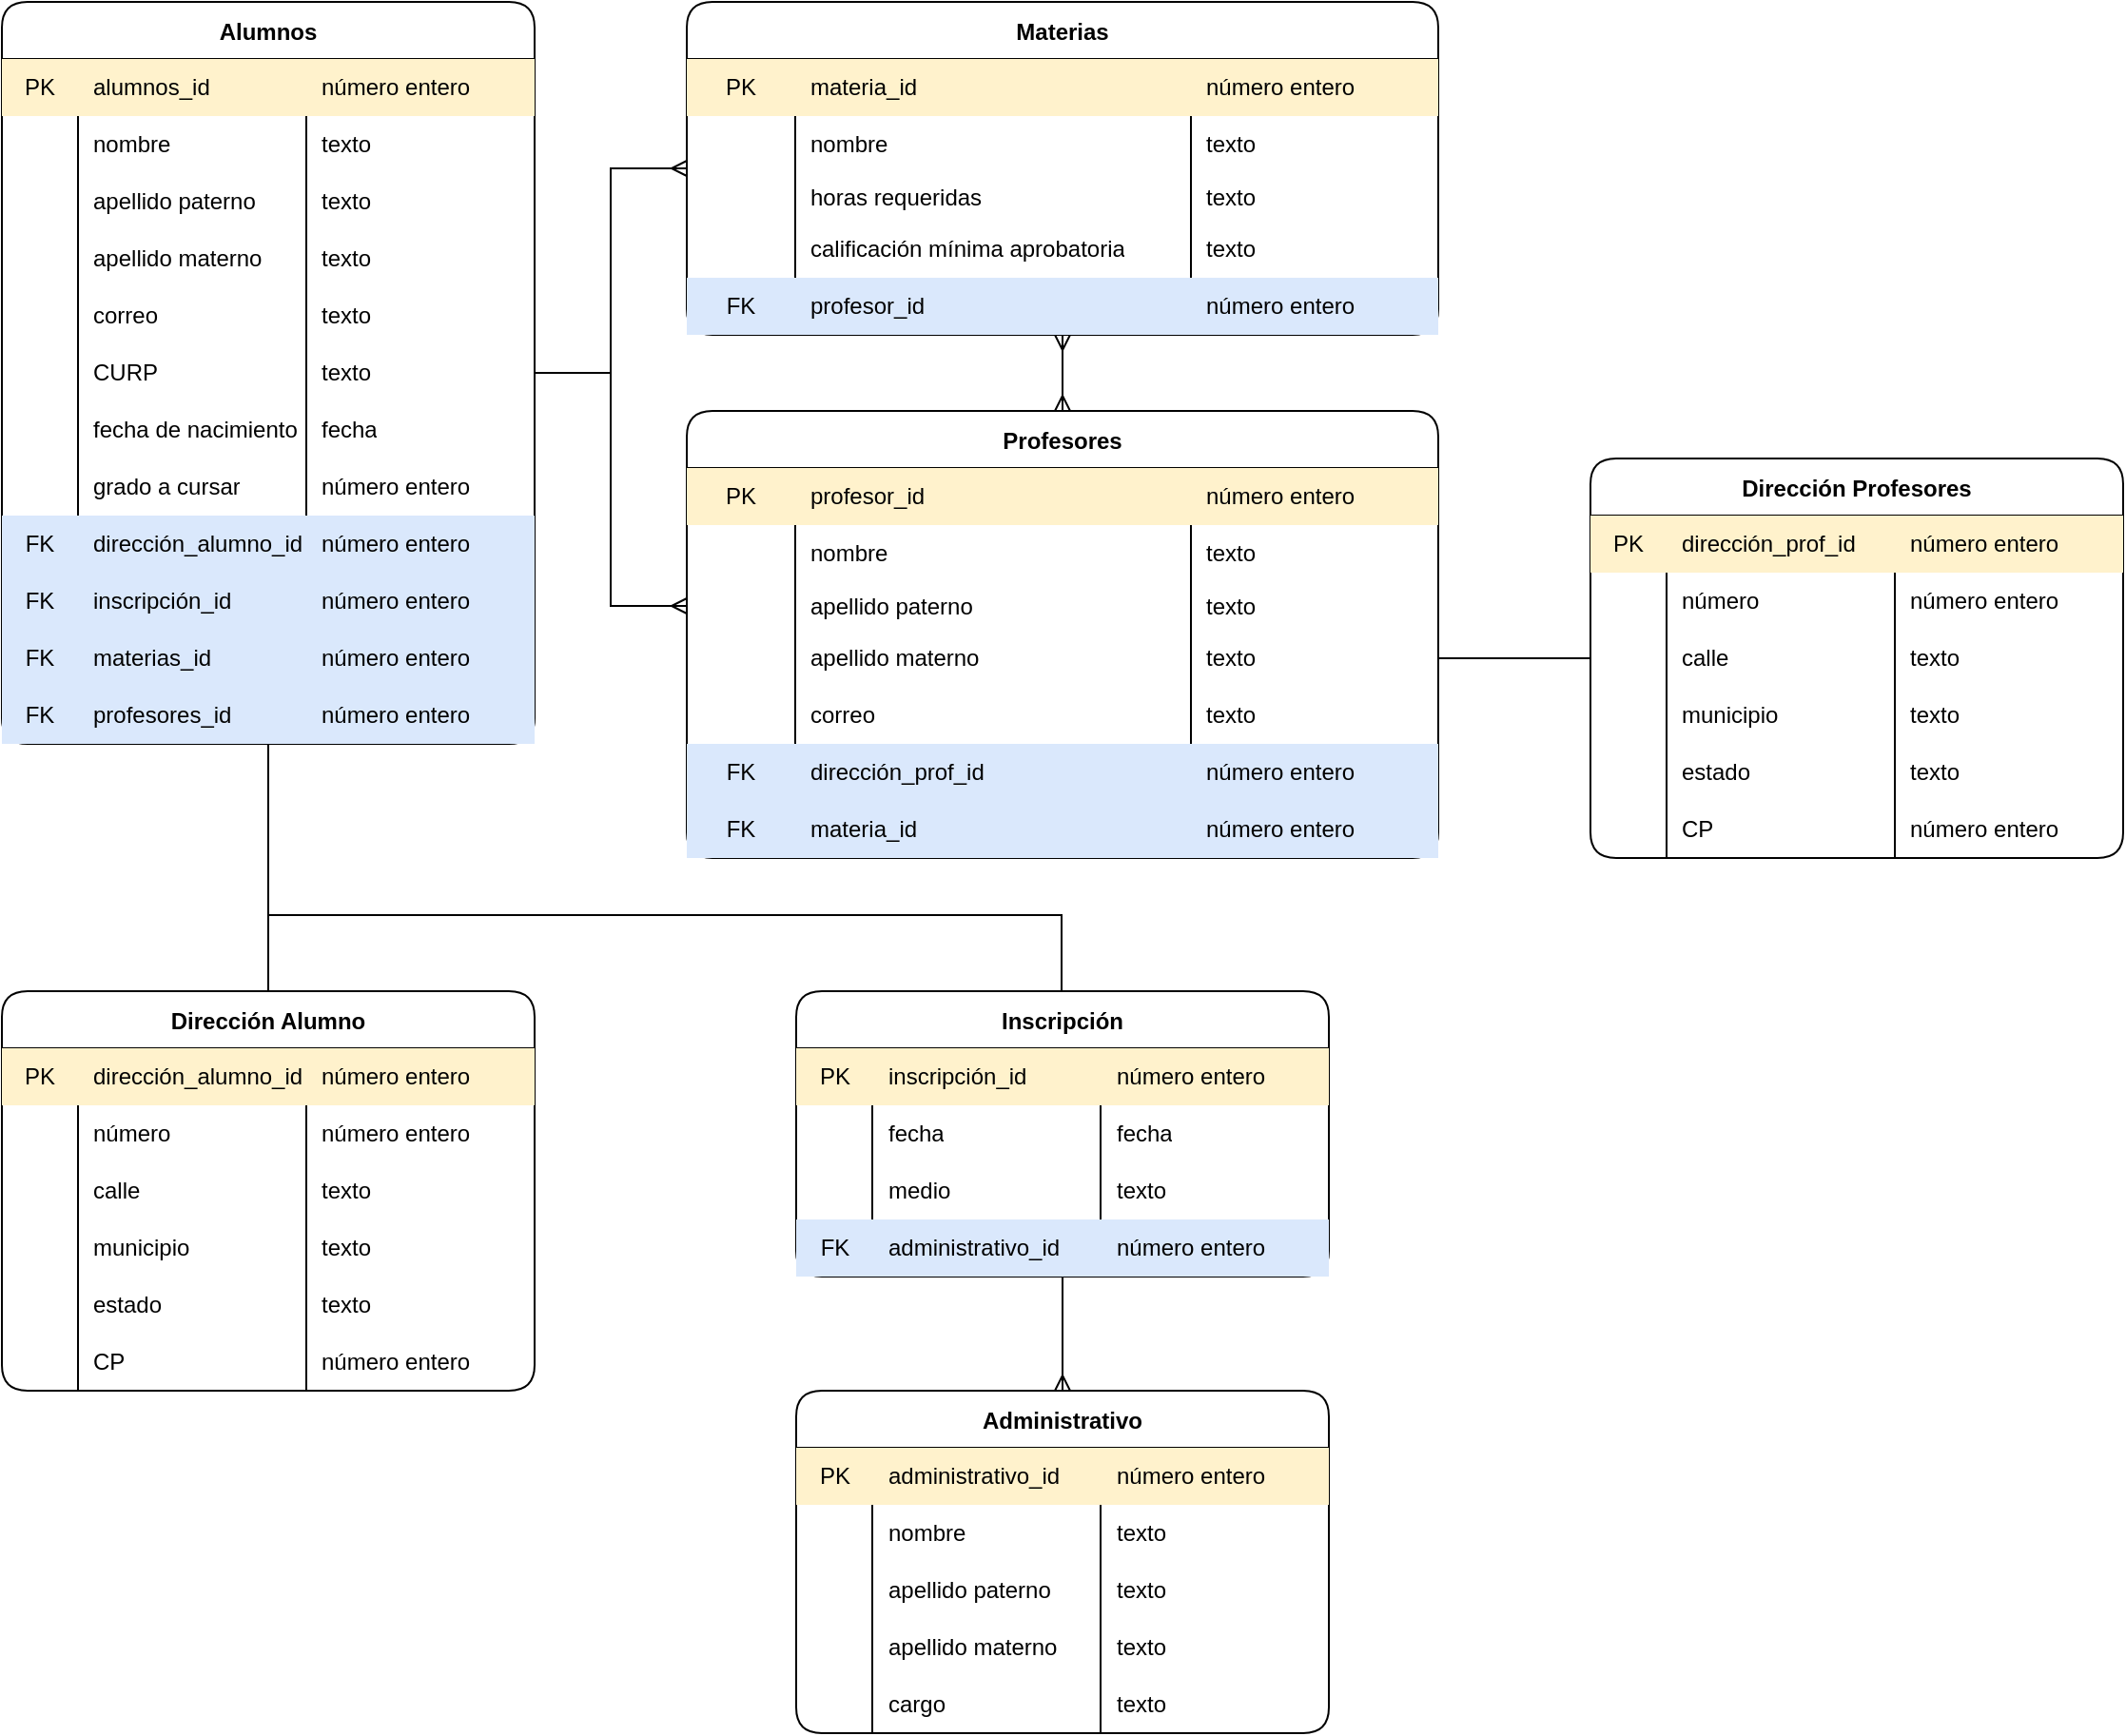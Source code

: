 <mxfile version="16.5.3" type="github"><diagram id="C5RBs43oDa-KdzZeNtuy" name="Page-1"><mxGraphModel dx="864" dy="394" grid="1" gridSize="10" guides="1" tooltips="1" connect="1" arrows="1" fold="1" page="1" pageScale="1" pageWidth="1654" pageHeight="1169" math="0" shadow="0"><root><mxCell id="WIyWlLk6GJQsqaUBKTNV-0"/><mxCell id="WIyWlLk6GJQsqaUBKTNV-1" parent="WIyWlLk6GJQsqaUBKTNV-0"/><mxCell id="XSruLsL_WtCGVTcLeNnN-73" value="" style="edgeStyle=orthogonalEdgeStyle;rounded=0;orthogonalLoop=1;jettySize=auto;html=1;endArrow=ERmany;endFill=0;" edge="1" parent="WIyWlLk6GJQsqaUBKTNV-1" source="JGv80fZe1WUbYlvy1zyY-7" target="XSruLsL_WtCGVTcLeNnN-24"><mxGeometry relative="1" as="geometry"/></mxCell><mxCell id="XSruLsL_WtCGVTcLeNnN-198" value="" style="edgeStyle=orthogonalEdgeStyle;rounded=0;orthogonalLoop=1;jettySize=auto;html=1;endArrow=none;endFill=0;" edge="1" parent="WIyWlLk6GJQsqaUBKTNV-1" source="JGv80fZe1WUbYlvy1zyY-7" target="XSruLsL_WtCGVTcLeNnN-149"><mxGeometry relative="1" as="geometry"><Array as="points"><mxPoint x="195" y="600"/><mxPoint x="612" y="600"/></Array></mxGeometry></mxCell><mxCell id="XSruLsL_WtCGVTcLeNnN-259" style="edgeStyle=orthogonalEdgeStyle;rounded=0;orthogonalLoop=1;jettySize=auto;html=1;entryX=0;entryY=0.5;entryDx=0;entryDy=0;endArrow=ERmany;endFill=0;" edge="1" parent="WIyWlLk6GJQsqaUBKTNV-1" source="JGv80fZe1WUbYlvy1zyY-7" target="XSruLsL_WtCGVTcLeNnN-246"><mxGeometry relative="1" as="geometry"/></mxCell><mxCell id="XSruLsL_WtCGVTcLeNnN-300" style="edgeStyle=orthogonalEdgeStyle;rounded=0;orthogonalLoop=1;jettySize=auto;html=1;endArrow=none;endFill=0;" edge="1" parent="WIyWlLk6GJQsqaUBKTNV-1" source="JGv80fZe1WUbYlvy1zyY-7" target="XSruLsL_WtCGVTcLeNnN-74"><mxGeometry relative="1" as="geometry"/></mxCell><mxCell id="JGv80fZe1WUbYlvy1zyY-7" value="Alumnos" style="shape=table;startSize=30;container=1;collapsible=0;childLayout=tableLayout;fixedRows=1;rowLines=0;fontStyle=1;rounded=1;" parent="WIyWlLk6GJQsqaUBKTNV-1" vertex="1"><mxGeometry x="55" y="120" width="280" height="390" as="geometry"/></mxCell><mxCell id="JGv80fZe1WUbYlvy1zyY-8" value="" style="shape=tableRow;horizontal=0;startSize=0;swimlaneHead=0;swimlaneBody=0;top=0;left=0;bottom=0;right=0;collapsible=0;dropTarget=0;fillColor=none;points=[[0,0.5],[1,0.5]];portConstraint=eastwest;rounded=1;" parent="JGv80fZe1WUbYlvy1zyY-7" vertex="1"><mxGeometry y="30" width="280" height="30" as="geometry"/></mxCell><mxCell id="JGv80fZe1WUbYlvy1zyY-9" value="PK" style="shape=partialRectangle;html=1;whiteSpace=wrap;connectable=0;fillColor=#fff2cc;top=0;left=0;bottom=0;right=0;overflow=hidden;pointerEvents=1;rounded=1;strokeColor=#d6b656;" parent="JGv80fZe1WUbYlvy1zyY-8" vertex="1"><mxGeometry width="40" height="30" as="geometry"><mxRectangle width="40" height="30" as="alternateBounds"/></mxGeometry></mxCell><mxCell id="JGv80fZe1WUbYlvy1zyY-10" value="alumnos_id" style="shape=partialRectangle;html=1;whiteSpace=wrap;connectable=0;fillColor=#fff2cc;top=0;left=0;bottom=0;right=0;align=left;spacingLeft=6;overflow=hidden;rounded=1;strokeColor=#d6b656;" parent="JGv80fZe1WUbYlvy1zyY-8" vertex="1"><mxGeometry x="40" width="120" height="30" as="geometry"><mxRectangle width="120" height="30" as="alternateBounds"/></mxGeometry></mxCell><mxCell id="JGv80fZe1WUbYlvy1zyY-17" value="número entero" style="shape=partialRectangle;html=1;whiteSpace=wrap;connectable=0;fillColor=#fff2cc;top=0;left=0;bottom=0;right=0;align=left;spacingLeft=6;overflow=hidden;rounded=1;strokeColor=#d6b656;" parent="JGv80fZe1WUbYlvy1zyY-8" vertex="1"><mxGeometry x="160" width="120" height="30" as="geometry"><mxRectangle width="120" height="30" as="alternateBounds"/></mxGeometry></mxCell><mxCell id="JGv80fZe1WUbYlvy1zyY-11" value="" style="shape=tableRow;horizontal=0;startSize=0;swimlaneHead=0;swimlaneBody=0;top=0;left=0;bottom=0;right=0;collapsible=0;dropTarget=0;fillColor=none;points=[[0,0.5],[1,0.5]];portConstraint=eastwest;rounded=1;" parent="JGv80fZe1WUbYlvy1zyY-7" vertex="1"><mxGeometry y="60" width="280" height="30" as="geometry"/></mxCell><mxCell id="JGv80fZe1WUbYlvy1zyY-12" value="" style="shape=partialRectangle;html=1;whiteSpace=wrap;connectable=0;fillColor=none;top=0;left=0;bottom=0;right=0;overflow=hidden;rounded=1;" parent="JGv80fZe1WUbYlvy1zyY-11" vertex="1"><mxGeometry width="40" height="30" as="geometry"><mxRectangle width="40" height="30" as="alternateBounds"/></mxGeometry></mxCell><mxCell id="JGv80fZe1WUbYlvy1zyY-13" value="nombre" style="shape=partialRectangle;html=1;whiteSpace=wrap;connectable=0;fillColor=none;top=0;left=0;bottom=0;right=0;align=left;spacingLeft=6;overflow=hidden;rounded=1;" parent="JGv80fZe1WUbYlvy1zyY-11" vertex="1"><mxGeometry x="40" width="120" height="30" as="geometry"><mxRectangle width="120" height="30" as="alternateBounds"/></mxGeometry></mxCell><mxCell id="JGv80fZe1WUbYlvy1zyY-18" value="texto" style="shape=partialRectangle;html=1;whiteSpace=wrap;connectable=0;fillColor=none;top=0;left=0;bottom=0;right=0;align=left;spacingLeft=6;overflow=hidden;rounded=1;" parent="JGv80fZe1WUbYlvy1zyY-11" vertex="1"><mxGeometry x="160" width="120" height="30" as="geometry"><mxRectangle width="120" height="30" as="alternateBounds"/></mxGeometry></mxCell><mxCell id="JGv80fZe1WUbYlvy1zyY-14" value="" style="shape=tableRow;horizontal=0;startSize=0;swimlaneHead=0;swimlaneBody=0;top=0;left=0;bottom=0;right=0;collapsible=0;dropTarget=0;fillColor=none;points=[[0,0.5],[1,0.5]];portConstraint=eastwest;rounded=1;" parent="JGv80fZe1WUbYlvy1zyY-7" vertex="1"><mxGeometry y="90" width="280" height="30" as="geometry"/></mxCell><mxCell id="JGv80fZe1WUbYlvy1zyY-15" value="" style="shape=partialRectangle;html=1;whiteSpace=wrap;connectable=0;fillColor=none;top=0;left=0;bottom=0;right=0;overflow=hidden;rounded=1;" parent="JGv80fZe1WUbYlvy1zyY-14" vertex="1"><mxGeometry width="40" height="30" as="geometry"><mxRectangle width="40" height="30" as="alternateBounds"/></mxGeometry></mxCell><mxCell id="JGv80fZe1WUbYlvy1zyY-16" value="apellido paterno" style="shape=partialRectangle;html=1;whiteSpace=wrap;connectable=0;fillColor=none;top=0;left=0;bottom=0;right=0;align=left;spacingLeft=6;overflow=hidden;rounded=1;" parent="JGv80fZe1WUbYlvy1zyY-14" vertex="1"><mxGeometry x="40" width="120" height="30" as="geometry"><mxRectangle width="120" height="30" as="alternateBounds"/></mxGeometry></mxCell><mxCell id="JGv80fZe1WUbYlvy1zyY-19" value="texto" style="shape=partialRectangle;html=1;whiteSpace=wrap;connectable=0;fillColor=none;top=0;left=0;bottom=0;right=0;align=left;spacingLeft=6;overflow=hidden;rounded=1;" parent="JGv80fZe1WUbYlvy1zyY-14" vertex="1"><mxGeometry x="160" width="120" height="30" as="geometry"><mxRectangle width="120" height="30" as="alternateBounds"/></mxGeometry></mxCell><mxCell id="JGv80fZe1WUbYlvy1zyY-20" style="shape=tableRow;horizontal=0;startSize=0;swimlaneHead=0;swimlaneBody=0;top=0;left=0;bottom=0;right=0;collapsible=0;dropTarget=0;fillColor=none;points=[[0,0.5],[1,0.5]];portConstraint=eastwest;rounded=1;" parent="JGv80fZe1WUbYlvy1zyY-7" vertex="1"><mxGeometry y="120" width="280" height="30" as="geometry"/></mxCell><mxCell id="JGv80fZe1WUbYlvy1zyY-21" style="shape=partialRectangle;html=1;whiteSpace=wrap;connectable=0;fillColor=none;top=0;left=0;bottom=0;right=0;overflow=hidden;rounded=1;" parent="JGv80fZe1WUbYlvy1zyY-20" vertex="1"><mxGeometry width="40" height="30" as="geometry"><mxRectangle width="40" height="30" as="alternateBounds"/></mxGeometry></mxCell><mxCell id="JGv80fZe1WUbYlvy1zyY-22" value="apellido materno" style="shape=partialRectangle;html=1;whiteSpace=wrap;connectable=0;fillColor=none;top=0;left=0;bottom=0;right=0;align=left;spacingLeft=6;overflow=hidden;rounded=1;" parent="JGv80fZe1WUbYlvy1zyY-20" vertex="1"><mxGeometry x="40" width="120" height="30" as="geometry"><mxRectangle width="120" height="30" as="alternateBounds"/></mxGeometry></mxCell><mxCell id="JGv80fZe1WUbYlvy1zyY-23" value="texto" style="shape=partialRectangle;html=1;whiteSpace=wrap;connectable=0;fillColor=none;top=0;left=0;bottom=0;right=0;align=left;spacingLeft=6;overflow=hidden;rounded=1;" parent="JGv80fZe1WUbYlvy1zyY-20" vertex="1"><mxGeometry x="160" width="120" height="30" as="geometry"><mxRectangle width="120" height="30" as="alternateBounds"/></mxGeometry></mxCell><mxCell id="JGv80fZe1WUbYlvy1zyY-24" style="shape=tableRow;horizontal=0;startSize=0;swimlaneHead=0;swimlaneBody=0;top=0;left=0;bottom=0;right=0;collapsible=0;dropTarget=0;fillColor=none;points=[[0,0.5],[1,0.5]];portConstraint=eastwest;rounded=1;" parent="JGv80fZe1WUbYlvy1zyY-7" vertex="1"><mxGeometry y="150" width="280" height="30" as="geometry"/></mxCell><mxCell id="JGv80fZe1WUbYlvy1zyY-25" style="shape=partialRectangle;html=1;whiteSpace=wrap;connectable=0;fillColor=none;top=0;left=0;bottom=0;right=0;overflow=hidden;rounded=1;" parent="JGv80fZe1WUbYlvy1zyY-24" vertex="1"><mxGeometry width="40" height="30" as="geometry"><mxRectangle width="40" height="30" as="alternateBounds"/></mxGeometry></mxCell><mxCell id="JGv80fZe1WUbYlvy1zyY-26" value="correo" style="shape=partialRectangle;html=1;whiteSpace=wrap;connectable=0;fillColor=none;top=0;left=0;bottom=0;right=0;align=left;spacingLeft=6;overflow=hidden;rounded=1;" parent="JGv80fZe1WUbYlvy1zyY-24" vertex="1"><mxGeometry x="40" width="120" height="30" as="geometry"><mxRectangle width="120" height="30" as="alternateBounds"/></mxGeometry></mxCell><mxCell id="JGv80fZe1WUbYlvy1zyY-27" value="texto" style="shape=partialRectangle;html=1;whiteSpace=wrap;connectable=0;fillColor=none;top=0;left=0;bottom=0;right=0;align=left;spacingLeft=6;overflow=hidden;rounded=1;" parent="JGv80fZe1WUbYlvy1zyY-24" vertex="1"><mxGeometry x="160" width="120" height="30" as="geometry"><mxRectangle width="120" height="30" as="alternateBounds"/></mxGeometry></mxCell><mxCell id="XSruLsL_WtCGVTcLeNnN-0" style="shape=tableRow;horizontal=0;startSize=0;swimlaneHead=0;swimlaneBody=0;top=0;left=0;bottom=0;right=0;collapsible=0;dropTarget=0;fillColor=none;points=[[0,0.5],[1,0.5]];portConstraint=eastwest;rounded=1;" vertex="1" parent="JGv80fZe1WUbYlvy1zyY-7"><mxGeometry y="180" width="280" height="30" as="geometry"/></mxCell><mxCell id="XSruLsL_WtCGVTcLeNnN-1" style="shape=partialRectangle;html=1;whiteSpace=wrap;connectable=0;fillColor=none;top=0;left=0;bottom=0;right=0;overflow=hidden;rounded=1;" vertex="1" parent="XSruLsL_WtCGVTcLeNnN-0"><mxGeometry width="40" height="30" as="geometry"><mxRectangle width="40" height="30" as="alternateBounds"/></mxGeometry></mxCell><mxCell id="XSruLsL_WtCGVTcLeNnN-2" value="CURP" style="shape=partialRectangle;html=1;whiteSpace=wrap;connectable=0;fillColor=none;top=0;left=0;bottom=0;right=0;align=left;spacingLeft=6;overflow=hidden;rounded=1;" vertex="1" parent="XSruLsL_WtCGVTcLeNnN-0"><mxGeometry x="40" width="120" height="30" as="geometry"><mxRectangle width="120" height="30" as="alternateBounds"/></mxGeometry></mxCell><mxCell id="XSruLsL_WtCGVTcLeNnN-3" value="texto" style="shape=partialRectangle;html=1;whiteSpace=wrap;connectable=0;fillColor=none;top=0;left=0;bottom=0;right=0;align=left;spacingLeft=6;overflow=hidden;rounded=1;" vertex="1" parent="XSruLsL_WtCGVTcLeNnN-0"><mxGeometry x="160" width="120" height="30" as="geometry"><mxRectangle width="120" height="30" as="alternateBounds"/></mxGeometry></mxCell><mxCell id="XSruLsL_WtCGVTcLeNnN-8" style="shape=tableRow;horizontal=0;startSize=0;swimlaneHead=0;swimlaneBody=0;top=0;left=0;bottom=0;right=0;collapsible=0;dropTarget=0;fillColor=none;points=[[0,0.5],[1,0.5]];portConstraint=eastwest;rounded=1;" vertex="1" parent="JGv80fZe1WUbYlvy1zyY-7"><mxGeometry y="210" width="280" height="30" as="geometry"/></mxCell><mxCell id="XSruLsL_WtCGVTcLeNnN-9" style="shape=partialRectangle;html=1;whiteSpace=wrap;connectable=0;fillColor=none;top=0;left=0;bottom=0;right=0;overflow=hidden;rounded=1;" vertex="1" parent="XSruLsL_WtCGVTcLeNnN-8"><mxGeometry width="40" height="30" as="geometry"><mxRectangle width="40" height="30" as="alternateBounds"/></mxGeometry></mxCell><mxCell id="XSruLsL_WtCGVTcLeNnN-10" value="fecha de nacimiento" style="shape=partialRectangle;html=1;whiteSpace=wrap;connectable=0;fillColor=none;top=0;left=0;bottom=0;right=0;align=left;spacingLeft=6;overflow=hidden;rounded=1;" vertex="1" parent="XSruLsL_WtCGVTcLeNnN-8"><mxGeometry x="40" width="120" height="30" as="geometry"><mxRectangle width="120" height="30" as="alternateBounds"/></mxGeometry></mxCell><mxCell id="XSruLsL_WtCGVTcLeNnN-11" value="fecha" style="shape=partialRectangle;html=1;whiteSpace=wrap;connectable=0;fillColor=none;top=0;left=0;bottom=0;right=0;align=left;spacingLeft=6;overflow=hidden;rounded=1;" vertex="1" parent="XSruLsL_WtCGVTcLeNnN-8"><mxGeometry x="160" width="120" height="30" as="geometry"><mxRectangle width="120" height="30" as="alternateBounds"/></mxGeometry></mxCell><mxCell id="XSruLsL_WtCGVTcLeNnN-4" style="shape=tableRow;horizontal=0;startSize=0;swimlaneHead=0;swimlaneBody=0;top=0;left=0;bottom=0;right=0;collapsible=0;dropTarget=0;fillColor=none;points=[[0,0.5],[1,0.5]];portConstraint=eastwest;rounded=1;" vertex="1" parent="JGv80fZe1WUbYlvy1zyY-7"><mxGeometry y="240" width="280" height="30" as="geometry"/></mxCell><mxCell id="XSruLsL_WtCGVTcLeNnN-5" style="shape=partialRectangle;html=1;whiteSpace=wrap;connectable=0;fillColor=none;top=0;left=0;bottom=0;right=0;overflow=hidden;rounded=1;" vertex="1" parent="XSruLsL_WtCGVTcLeNnN-4"><mxGeometry width="40" height="30" as="geometry"><mxRectangle width="40" height="30" as="alternateBounds"/></mxGeometry></mxCell><mxCell id="XSruLsL_WtCGVTcLeNnN-6" value="grado a cursar" style="shape=partialRectangle;html=1;whiteSpace=wrap;connectable=0;fillColor=none;top=0;left=0;bottom=0;right=0;align=left;spacingLeft=6;overflow=hidden;rounded=1;" vertex="1" parent="XSruLsL_WtCGVTcLeNnN-4"><mxGeometry x="40" width="120" height="30" as="geometry"><mxRectangle width="120" height="30" as="alternateBounds"/></mxGeometry></mxCell><mxCell id="XSruLsL_WtCGVTcLeNnN-7" value="número entero" style="shape=partialRectangle;html=1;whiteSpace=wrap;connectable=0;fillColor=none;top=0;left=0;bottom=0;right=0;align=left;spacingLeft=6;overflow=hidden;rounded=1;" vertex="1" parent="XSruLsL_WtCGVTcLeNnN-4"><mxGeometry x="160" width="120" height="30" as="geometry"><mxRectangle width="120" height="30" as="alternateBounds"/></mxGeometry></mxCell><mxCell id="JGv80fZe1WUbYlvy1zyY-28" style="shape=tableRow;horizontal=0;startSize=0;swimlaneHead=0;swimlaneBody=0;top=0;left=0;bottom=0;right=0;collapsible=0;dropTarget=0;fillColor=none;points=[[0,0.5],[1,0.5]];portConstraint=eastwest;rounded=1;" parent="JGv80fZe1WUbYlvy1zyY-7" vertex="1"><mxGeometry y="270" width="280" height="30" as="geometry"/></mxCell><mxCell id="JGv80fZe1WUbYlvy1zyY-29" value="FK" style="shape=partialRectangle;html=1;whiteSpace=wrap;connectable=0;fillColor=#dae8fc;top=0;left=0;bottom=0;right=0;overflow=hidden;rounded=1;strokeColor=#6c8ebf;" parent="JGv80fZe1WUbYlvy1zyY-28" vertex="1"><mxGeometry width="40" height="30" as="geometry"><mxRectangle width="40" height="30" as="alternateBounds"/></mxGeometry></mxCell><mxCell id="JGv80fZe1WUbYlvy1zyY-30" value="dirección_alumno_id" style="shape=partialRectangle;html=1;whiteSpace=wrap;connectable=0;fillColor=#dae8fc;top=0;left=0;bottom=0;right=0;align=left;spacingLeft=6;overflow=hidden;rounded=1;strokeColor=#6c8ebf;" parent="JGv80fZe1WUbYlvy1zyY-28" vertex="1"><mxGeometry x="40" width="120" height="30" as="geometry"><mxRectangle width="120" height="30" as="alternateBounds"/></mxGeometry></mxCell><mxCell id="JGv80fZe1WUbYlvy1zyY-31" value="número entero" style="shape=partialRectangle;html=1;whiteSpace=wrap;connectable=0;fillColor=#dae8fc;top=0;left=0;bottom=0;right=0;align=left;spacingLeft=6;overflow=hidden;rounded=1;strokeColor=#6c8ebf;" parent="JGv80fZe1WUbYlvy1zyY-28" vertex="1"><mxGeometry x="160" width="120" height="30" as="geometry"><mxRectangle width="120" height="30" as="alternateBounds"/></mxGeometry></mxCell><mxCell id="XSruLsL_WtCGVTcLeNnN-12" style="shape=tableRow;horizontal=0;startSize=0;swimlaneHead=0;swimlaneBody=0;top=0;left=0;bottom=0;right=0;collapsible=0;dropTarget=0;fillColor=none;points=[[0,0.5],[1,0.5]];portConstraint=eastwest;rounded=1;" vertex="1" parent="JGv80fZe1WUbYlvy1zyY-7"><mxGeometry y="300" width="280" height="30" as="geometry"/></mxCell><mxCell id="XSruLsL_WtCGVTcLeNnN-13" value="FK" style="shape=partialRectangle;html=1;whiteSpace=wrap;connectable=0;fillColor=#dae8fc;top=0;left=0;bottom=0;right=0;overflow=hidden;rounded=1;strokeColor=#6c8ebf;" vertex="1" parent="XSruLsL_WtCGVTcLeNnN-12"><mxGeometry width="40" height="30" as="geometry"><mxRectangle width="40" height="30" as="alternateBounds"/></mxGeometry></mxCell><mxCell id="XSruLsL_WtCGVTcLeNnN-14" value="inscripción_id" style="shape=partialRectangle;html=1;whiteSpace=wrap;connectable=0;fillColor=#dae8fc;top=0;left=0;bottom=0;right=0;align=left;spacingLeft=6;overflow=hidden;rounded=1;strokeColor=#6c8ebf;" vertex="1" parent="XSruLsL_WtCGVTcLeNnN-12"><mxGeometry x="40" width="120" height="30" as="geometry"><mxRectangle width="120" height="30" as="alternateBounds"/></mxGeometry></mxCell><mxCell id="XSruLsL_WtCGVTcLeNnN-15" value="número entero" style="shape=partialRectangle;html=1;whiteSpace=wrap;connectable=0;fillColor=#dae8fc;top=0;left=0;bottom=0;right=0;align=left;spacingLeft=6;overflow=hidden;rounded=1;strokeColor=#6c8ebf;" vertex="1" parent="XSruLsL_WtCGVTcLeNnN-12"><mxGeometry x="160" width="120" height="30" as="geometry"><mxRectangle width="120" height="30" as="alternateBounds"/></mxGeometry></mxCell><mxCell id="XSruLsL_WtCGVTcLeNnN-16" style="shape=tableRow;horizontal=0;startSize=0;swimlaneHead=0;swimlaneBody=0;top=0;left=0;bottom=0;right=0;collapsible=0;dropTarget=0;fillColor=none;points=[[0,0.5],[1,0.5]];portConstraint=eastwest;rounded=1;" vertex="1" parent="JGv80fZe1WUbYlvy1zyY-7"><mxGeometry y="330" width="280" height="30" as="geometry"/></mxCell><mxCell id="XSruLsL_WtCGVTcLeNnN-17" value="FK" style="shape=partialRectangle;html=1;whiteSpace=wrap;connectable=0;fillColor=#dae8fc;top=0;left=0;bottom=0;right=0;overflow=hidden;rounded=1;strokeColor=#6c8ebf;" vertex="1" parent="XSruLsL_WtCGVTcLeNnN-16"><mxGeometry width="40" height="30" as="geometry"><mxRectangle width="40" height="30" as="alternateBounds"/></mxGeometry></mxCell><mxCell id="XSruLsL_WtCGVTcLeNnN-18" value="materias_id" style="shape=partialRectangle;html=1;whiteSpace=wrap;connectable=0;fillColor=#dae8fc;top=0;left=0;bottom=0;right=0;align=left;spacingLeft=6;overflow=hidden;rounded=1;strokeColor=#6c8ebf;" vertex="1" parent="XSruLsL_WtCGVTcLeNnN-16"><mxGeometry x="40" width="120" height="30" as="geometry"><mxRectangle width="120" height="30" as="alternateBounds"/></mxGeometry></mxCell><mxCell id="XSruLsL_WtCGVTcLeNnN-19" value="número entero" style="shape=partialRectangle;html=1;whiteSpace=wrap;connectable=0;fillColor=#dae8fc;top=0;left=0;bottom=0;right=0;align=left;spacingLeft=6;overflow=hidden;rounded=1;strokeColor=#6c8ebf;" vertex="1" parent="XSruLsL_WtCGVTcLeNnN-16"><mxGeometry x="160" width="120" height="30" as="geometry"><mxRectangle width="120" height="30" as="alternateBounds"/></mxGeometry></mxCell><mxCell id="XSruLsL_WtCGVTcLeNnN-20" style="shape=tableRow;horizontal=0;startSize=0;swimlaneHead=0;swimlaneBody=0;top=0;left=0;bottom=0;right=0;collapsible=0;dropTarget=0;fillColor=none;points=[[0,0.5],[1,0.5]];portConstraint=eastwest;rounded=1;" vertex="1" parent="JGv80fZe1WUbYlvy1zyY-7"><mxGeometry y="360" width="280" height="30" as="geometry"/></mxCell><mxCell id="XSruLsL_WtCGVTcLeNnN-21" value="FK" style="shape=partialRectangle;html=1;whiteSpace=wrap;connectable=0;fillColor=#dae8fc;top=0;left=0;bottom=0;right=0;overflow=hidden;rounded=1;strokeColor=#6c8ebf;" vertex="1" parent="XSruLsL_WtCGVTcLeNnN-20"><mxGeometry width="40" height="30" as="geometry"><mxRectangle width="40" height="30" as="alternateBounds"/></mxGeometry></mxCell><mxCell id="XSruLsL_WtCGVTcLeNnN-22" value="profesores_id" style="shape=partialRectangle;html=1;whiteSpace=wrap;connectable=0;fillColor=#dae8fc;top=0;left=0;bottom=0;right=0;align=left;spacingLeft=6;overflow=hidden;rounded=1;strokeColor=#6c8ebf;" vertex="1" parent="XSruLsL_WtCGVTcLeNnN-20"><mxGeometry x="40" width="120" height="30" as="geometry"><mxRectangle width="120" height="30" as="alternateBounds"/></mxGeometry></mxCell><mxCell id="XSruLsL_WtCGVTcLeNnN-23" value="número entero" style="shape=partialRectangle;html=1;whiteSpace=wrap;connectable=0;fillColor=#dae8fc;top=0;left=0;bottom=0;right=0;align=left;spacingLeft=6;overflow=hidden;rounded=1;strokeColor=#6c8ebf;" vertex="1" parent="XSruLsL_WtCGVTcLeNnN-20"><mxGeometry x="160" width="120" height="30" as="geometry"><mxRectangle width="120" height="30" as="alternateBounds"/></mxGeometry></mxCell><mxCell id="XSruLsL_WtCGVTcLeNnN-258" value="" style="edgeStyle=orthogonalEdgeStyle;rounded=0;orthogonalLoop=1;jettySize=auto;html=1;endArrow=ERmany;endFill=0;startArrow=ERmany;startFill=0;" edge="1" parent="WIyWlLk6GJQsqaUBKTNV-1" source="XSruLsL_WtCGVTcLeNnN-24" target="XSruLsL_WtCGVTcLeNnN-237"><mxGeometry relative="1" as="geometry"/></mxCell><mxCell id="XSruLsL_WtCGVTcLeNnN-24" value="Materias" style="shape=table;startSize=30;container=1;collapsible=0;childLayout=tableLayout;fixedRows=1;rowLines=0;fontStyle=1;rounded=1;" vertex="1" parent="WIyWlLk6GJQsqaUBKTNV-1"><mxGeometry x="415" y="120" width="395" height="175" as="geometry"/></mxCell><mxCell id="XSruLsL_WtCGVTcLeNnN-25" value="" style="shape=tableRow;horizontal=0;startSize=0;swimlaneHead=0;swimlaneBody=0;top=0;left=0;bottom=0;right=0;collapsible=0;dropTarget=0;fillColor=none;points=[[0,0.5],[1,0.5]];portConstraint=eastwest;rounded=1;" vertex="1" parent="XSruLsL_WtCGVTcLeNnN-24"><mxGeometry y="30" width="395" height="30" as="geometry"/></mxCell><mxCell id="XSruLsL_WtCGVTcLeNnN-26" value="PK" style="shape=partialRectangle;html=1;whiteSpace=wrap;connectable=0;fillColor=#fff2cc;top=0;left=0;bottom=0;right=0;overflow=hidden;pointerEvents=1;rounded=1;strokeColor=#d6b656;" vertex="1" parent="XSruLsL_WtCGVTcLeNnN-25"><mxGeometry width="57" height="30" as="geometry"><mxRectangle width="57" height="30" as="alternateBounds"/></mxGeometry></mxCell><mxCell id="XSruLsL_WtCGVTcLeNnN-27" value="materia_id" style="shape=partialRectangle;html=1;whiteSpace=wrap;connectable=0;fillColor=#fff2cc;top=0;left=0;bottom=0;right=0;align=left;spacingLeft=6;overflow=hidden;rounded=1;strokeColor=#d6b656;" vertex="1" parent="XSruLsL_WtCGVTcLeNnN-25"><mxGeometry x="57" width="208" height="30" as="geometry"><mxRectangle width="208" height="30" as="alternateBounds"/></mxGeometry></mxCell><mxCell id="XSruLsL_WtCGVTcLeNnN-28" value="número entero" style="shape=partialRectangle;html=1;whiteSpace=wrap;connectable=0;fillColor=#fff2cc;top=0;left=0;bottom=0;right=0;align=left;spacingLeft=6;overflow=hidden;rounded=1;strokeColor=#d6b656;" vertex="1" parent="XSruLsL_WtCGVTcLeNnN-25"><mxGeometry x="265" width="130" height="30" as="geometry"><mxRectangle width="130" height="30" as="alternateBounds"/></mxGeometry></mxCell><mxCell id="XSruLsL_WtCGVTcLeNnN-29" value="" style="shape=tableRow;horizontal=0;startSize=0;swimlaneHead=0;swimlaneBody=0;top=0;left=0;bottom=0;right=0;collapsible=0;dropTarget=0;fillColor=none;points=[[0,0.5],[1,0.5]];portConstraint=eastwest;rounded=1;" vertex="1" parent="XSruLsL_WtCGVTcLeNnN-24"><mxGeometry y="60" width="395" height="30" as="geometry"/></mxCell><mxCell id="XSruLsL_WtCGVTcLeNnN-30" value="" style="shape=partialRectangle;html=1;whiteSpace=wrap;connectable=0;fillColor=none;top=0;left=0;bottom=0;right=0;overflow=hidden;rounded=1;" vertex="1" parent="XSruLsL_WtCGVTcLeNnN-29"><mxGeometry width="57" height="30" as="geometry"><mxRectangle width="57" height="30" as="alternateBounds"/></mxGeometry></mxCell><mxCell id="XSruLsL_WtCGVTcLeNnN-31" value="nombre" style="shape=partialRectangle;html=1;whiteSpace=wrap;connectable=0;fillColor=none;top=0;left=0;bottom=0;right=0;align=left;spacingLeft=6;overflow=hidden;rounded=1;" vertex="1" parent="XSruLsL_WtCGVTcLeNnN-29"><mxGeometry x="57" width="208" height="30" as="geometry"><mxRectangle width="208" height="30" as="alternateBounds"/></mxGeometry></mxCell><mxCell id="XSruLsL_WtCGVTcLeNnN-32" value="texto" style="shape=partialRectangle;html=1;whiteSpace=wrap;connectable=0;fillColor=none;top=0;left=0;bottom=0;right=0;align=left;spacingLeft=6;overflow=hidden;rounded=1;" vertex="1" parent="XSruLsL_WtCGVTcLeNnN-29"><mxGeometry x="265" width="130" height="30" as="geometry"><mxRectangle width="130" height="30" as="alternateBounds"/></mxGeometry></mxCell><mxCell id="XSruLsL_WtCGVTcLeNnN-33" value="" style="shape=tableRow;horizontal=0;startSize=0;swimlaneHead=0;swimlaneBody=0;top=0;left=0;bottom=0;right=0;collapsible=0;dropTarget=0;fillColor=none;points=[[0,0.5],[1,0.5]];portConstraint=eastwest;rounded=1;" vertex="1" parent="XSruLsL_WtCGVTcLeNnN-24"><mxGeometry y="90" width="395" height="25" as="geometry"/></mxCell><mxCell id="XSruLsL_WtCGVTcLeNnN-34" value="" style="shape=partialRectangle;html=1;whiteSpace=wrap;connectable=0;fillColor=none;top=0;left=0;bottom=0;right=0;overflow=hidden;rounded=1;" vertex="1" parent="XSruLsL_WtCGVTcLeNnN-33"><mxGeometry width="57" height="25" as="geometry"><mxRectangle width="57" height="25" as="alternateBounds"/></mxGeometry></mxCell><mxCell id="XSruLsL_WtCGVTcLeNnN-35" value="horas requeridas" style="shape=partialRectangle;html=1;whiteSpace=wrap;connectable=0;fillColor=none;top=0;left=0;bottom=0;right=0;align=left;spacingLeft=6;overflow=hidden;rounded=1;" vertex="1" parent="XSruLsL_WtCGVTcLeNnN-33"><mxGeometry x="57" width="208" height="25" as="geometry"><mxRectangle width="208" height="25" as="alternateBounds"/></mxGeometry></mxCell><mxCell id="XSruLsL_WtCGVTcLeNnN-36" value="texto" style="shape=partialRectangle;html=1;whiteSpace=wrap;connectable=0;fillColor=none;top=0;left=0;bottom=0;right=0;align=left;spacingLeft=6;overflow=hidden;rounded=1;" vertex="1" parent="XSruLsL_WtCGVTcLeNnN-33"><mxGeometry x="265" width="130" height="25" as="geometry"><mxRectangle width="130" height="25" as="alternateBounds"/></mxGeometry></mxCell><mxCell id="XSruLsL_WtCGVTcLeNnN-37" style="shape=tableRow;horizontal=0;startSize=0;swimlaneHead=0;swimlaneBody=0;top=0;left=0;bottom=0;right=0;collapsible=0;dropTarget=0;fillColor=none;points=[[0,0.5],[1,0.5]];portConstraint=eastwest;rounded=1;" vertex="1" parent="XSruLsL_WtCGVTcLeNnN-24"><mxGeometry y="115" width="395" height="30" as="geometry"/></mxCell><mxCell id="XSruLsL_WtCGVTcLeNnN-38" style="shape=partialRectangle;html=1;whiteSpace=wrap;connectable=0;fillColor=none;top=0;left=0;bottom=0;right=0;overflow=hidden;rounded=1;" vertex="1" parent="XSruLsL_WtCGVTcLeNnN-37"><mxGeometry width="57" height="30" as="geometry"><mxRectangle width="57" height="30" as="alternateBounds"/></mxGeometry></mxCell><mxCell id="XSruLsL_WtCGVTcLeNnN-39" value="calificación mínima aprobatoria" style="shape=partialRectangle;html=1;whiteSpace=wrap;connectable=0;fillColor=none;top=0;left=0;bottom=0;right=0;align=left;spacingLeft=6;overflow=hidden;rounded=1;" vertex="1" parent="XSruLsL_WtCGVTcLeNnN-37"><mxGeometry x="57" width="208" height="30" as="geometry"><mxRectangle width="208" height="30" as="alternateBounds"/></mxGeometry></mxCell><mxCell id="XSruLsL_WtCGVTcLeNnN-40" value="texto" style="shape=partialRectangle;html=1;whiteSpace=wrap;connectable=0;fillColor=none;top=0;left=0;bottom=0;right=0;align=left;spacingLeft=6;overflow=hidden;rounded=1;" vertex="1" parent="XSruLsL_WtCGVTcLeNnN-37"><mxGeometry x="265" width="130" height="30" as="geometry"><mxRectangle width="130" height="30" as="alternateBounds"/></mxGeometry></mxCell><mxCell id="XSruLsL_WtCGVTcLeNnN-69" style="shape=tableRow;horizontal=0;startSize=0;swimlaneHead=0;swimlaneBody=0;top=0;left=0;bottom=0;right=0;collapsible=0;dropTarget=0;fillColor=none;points=[[0,0.5],[1,0.5]];portConstraint=eastwest;rounded=1;" vertex="1" parent="XSruLsL_WtCGVTcLeNnN-24"><mxGeometry y="145" width="395" height="30" as="geometry"/></mxCell><mxCell id="XSruLsL_WtCGVTcLeNnN-70" value="FK" style="shape=partialRectangle;html=1;whiteSpace=wrap;connectable=0;fillColor=#dae8fc;top=0;left=0;bottom=0;right=0;overflow=hidden;rounded=1;strokeColor=#6c8ebf;" vertex="1" parent="XSruLsL_WtCGVTcLeNnN-69"><mxGeometry width="57" height="30" as="geometry"><mxRectangle width="57" height="30" as="alternateBounds"/></mxGeometry></mxCell><mxCell id="XSruLsL_WtCGVTcLeNnN-71" value="profesor_id" style="shape=partialRectangle;html=1;whiteSpace=wrap;connectable=0;fillColor=#dae8fc;top=0;left=0;bottom=0;right=0;align=left;spacingLeft=6;overflow=hidden;rounded=1;strokeColor=#6c8ebf;" vertex="1" parent="XSruLsL_WtCGVTcLeNnN-69"><mxGeometry x="57" width="208" height="30" as="geometry"><mxRectangle width="208" height="30" as="alternateBounds"/></mxGeometry></mxCell><mxCell id="XSruLsL_WtCGVTcLeNnN-72" value="número entero" style="shape=partialRectangle;html=1;whiteSpace=wrap;connectable=0;fillColor=#dae8fc;top=0;left=0;bottom=0;right=0;align=left;spacingLeft=6;overflow=hidden;rounded=1;strokeColor=#6c8ebf;" vertex="1" parent="XSruLsL_WtCGVTcLeNnN-69"><mxGeometry x="265" width="130" height="30" as="geometry"><mxRectangle width="130" height="30" as="alternateBounds"/></mxGeometry></mxCell><mxCell id="XSruLsL_WtCGVTcLeNnN-74" value="Dirección Alumno" style="shape=table;startSize=30;container=1;collapsible=0;childLayout=tableLayout;fixedRows=1;rowLines=0;fontStyle=1;rounded=1;" vertex="1" parent="WIyWlLk6GJQsqaUBKTNV-1"><mxGeometry x="55" y="640" width="280" height="210" as="geometry"/></mxCell><mxCell id="XSruLsL_WtCGVTcLeNnN-75" value="" style="shape=tableRow;horizontal=0;startSize=0;swimlaneHead=0;swimlaneBody=0;top=0;left=0;bottom=0;right=0;collapsible=0;dropTarget=0;fillColor=none;points=[[0,0.5],[1,0.5]];portConstraint=eastwest;rounded=1;" vertex="1" parent="XSruLsL_WtCGVTcLeNnN-74"><mxGeometry y="30" width="280" height="30" as="geometry"/></mxCell><mxCell id="XSruLsL_WtCGVTcLeNnN-76" value="PK" style="shape=partialRectangle;html=1;whiteSpace=wrap;connectable=0;fillColor=#fff2cc;top=0;left=0;bottom=0;right=0;overflow=hidden;pointerEvents=1;rounded=1;strokeColor=#d6b656;" vertex="1" parent="XSruLsL_WtCGVTcLeNnN-75"><mxGeometry width="40" height="30" as="geometry"><mxRectangle width="40" height="30" as="alternateBounds"/></mxGeometry></mxCell><mxCell id="XSruLsL_WtCGVTcLeNnN-77" value="dirección_alumno_id" style="shape=partialRectangle;html=1;whiteSpace=wrap;connectable=0;fillColor=#fff2cc;top=0;left=0;bottom=0;right=0;align=left;spacingLeft=6;overflow=hidden;rounded=1;strokeColor=#d6b656;" vertex="1" parent="XSruLsL_WtCGVTcLeNnN-75"><mxGeometry x="40" width="120" height="30" as="geometry"><mxRectangle width="120" height="30" as="alternateBounds"/></mxGeometry></mxCell><mxCell id="XSruLsL_WtCGVTcLeNnN-78" value="número entero" style="shape=partialRectangle;html=1;whiteSpace=wrap;connectable=0;fillColor=#fff2cc;top=0;left=0;bottom=0;right=0;align=left;spacingLeft=6;overflow=hidden;rounded=1;strokeColor=#d6b656;" vertex="1" parent="XSruLsL_WtCGVTcLeNnN-75"><mxGeometry x="160" width="120" height="30" as="geometry"><mxRectangle width="120" height="30" as="alternateBounds"/></mxGeometry></mxCell><mxCell id="XSruLsL_WtCGVTcLeNnN-79" value="" style="shape=tableRow;horizontal=0;startSize=0;swimlaneHead=0;swimlaneBody=0;top=0;left=0;bottom=0;right=0;collapsible=0;dropTarget=0;fillColor=none;points=[[0,0.5],[1,0.5]];portConstraint=eastwest;rounded=1;" vertex="1" parent="XSruLsL_WtCGVTcLeNnN-74"><mxGeometry y="60" width="280" height="30" as="geometry"/></mxCell><mxCell id="XSruLsL_WtCGVTcLeNnN-80" value="" style="shape=partialRectangle;html=1;whiteSpace=wrap;connectable=0;fillColor=none;top=0;left=0;bottom=0;right=0;overflow=hidden;rounded=1;" vertex="1" parent="XSruLsL_WtCGVTcLeNnN-79"><mxGeometry width="40" height="30" as="geometry"><mxRectangle width="40" height="30" as="alternateBounds"/></mxGeometry></mxCell><mxCell id="XSruLsL_WtCGVTcLeNnN-81" value="número" style="shape=partialRectangle;html=1;whiteSpace=wrap;connectable=0;fillColor=none;top=0;left=0;bottom=0;right=0;align=left;spacingLeft=6;overflow=hidden;rounded=1;" vertex="1" parent="XSruLsL_WtCGVTcLeNnN-79"><mxGeometry x="40" width="120" height="30" as="geometry"><mxRectangle width="120" height="30" as="alternateBounds"/></mxGeometry></mxCell><mxCell id="XSruLsL_WtCGVTcLeNnN-82" value="número entero" style="shape=partialRectangle;html=1;whiteSpace=wrap;connectable=0;fillColor=none;top=0;left=0;bottom=0;right=0;align=left;spacingLeft=6;overflow=hidden;rounded=1;" vertex="1" parent="XSruLsL_WtCGVTcLeNnN-79"><mxGeometry x="160" width="120" height="30" as="geometry"><mxRectangle width="120" height="30" as="alternateBounds"/></mxGeometry></mxCell><mxCell id="XSruLsL_WtCGVTcLeNnN-83" value="" style="shape=tableRow;horizontal=0;startSize=0;swimlaneHead=0;swimlaneBody=0;top=0;left=0;bottom=0;right=0;collapsible=0;dropTarget=0;fillColor=none;points=[[0,0.5],[1,0.5]];portConstraint=eastwest;rounded=1;" vertex="1" parent="XSruLsL_WtCGVTcLeNnN-74"><mxGeometry y="90" width="280" height="30" as="geometry"/></mxCell><mxCell id="XSruLsL_WtCGVTcLeNnN-84" value="" style="shape=partialRectangle;html=1;whiteSpace=wrap;connectable=0;fillColor=none;top=0;left=0;bottom=0;right=0;overflow=hidden;rounded=1;" vertex="1" parent="XSruLsL_WtCGVTcLeNnN-83"><mxGeometry width="40" height="30" as="geometry"><mxRectangle width="40" height="30" as="alternateBounds"/></mxGeometry></mxCell><mxCell id="XSruLsL_WtCGVTcLeNnN-85" value="calle" style="shape=partialRectangle;html=1;whiteSpace=wrap;connectable=0;fillColor=none;top=0;left=0;bottom=0;right=0;align=left;spacingLeft=6;overflow=hidden;rounded=1;" vertex="1" parent="XSruLsL_WtCGVTcLeNnN-83"><mxGeometry x="40" width="120" height="30" as="geometry"><mxRectangle width="120" height="30" as="alternateBounds"/></mxGeometry></mxCell><mxCell id="XSruLsL_WtCGVTcLeNnN-86" value="texto" style="shape=partialRectangle;html=1;whiteSpace=wrap;connectable=0;fillColor=none;top=0;left=0;bottom=0;right=0;align=left;spacingLeft=6;overflow=hidden;rounded=1;" vertex="1" parent="XSruLsL_WtCGVTcLeNnN-83"><mxGeometry x="160" width="120" height="30" as="geometry"><mxRectangle width="120" height="30" as="alternateBounds"/></mxGeometry></mxCell><mxCell id="XSruLsL_WtCGVTcLeNnN-87" style="shape=tableRow;horizontal=0;startSize=0;swimlaneHead=0;swimlaneBody=0;top=0;left=0;bottom=0;right=0;collapsible=0;dropTarget=0;fillColor=none;points=[[0,0.5],[1,0.5]];portConstraint=eastwest;rounded=1;" vertex="1" parent="XSruLsL_WtCGVTcLeNnN-74"><mxGeometry y="120" width="280" height="30" as="geometry"/></mxCell><mxCell id="XSruLsL_WtCGVTcLeNnN-88" style="shape=partialRectangle;html=1;whiteSpace=wrap;connectable=0;fillColor=none;top=0;left=0;bottom=0;right=0;overflow=hidden;rounded=1;" vertex="1" parent="XSruLsL_WtCGVTcLeNnN-87"><mxGeometry width="40" height="30" as="geometry"><mxRectangle width="40" height="30" as="alternateBounds"/></mxGeometry></mxCell><mxCell id="XSruLsL_WtCGVTcLeNnN-89" value="municipio" style="shape=partialRectangle;html=1;whiteSpace=wrap;connectable=0;fillColor=none;top=0;left=0;bottom=0;right=0;align=left;spacingLeft=6;overflow=hidden;rounded=1;" vertex="1" parent="XSruLsL_WtCGVTcLeNnN-87"><mxGeometry x="40" width="120" height="30" as="geometry"><mxRectangle width="120" height="30" as="alternateBounds"/></mxGeometry></mxCell><mxCell id="XSruLsL_WtCGVTcLeNnN-90" value="texto" style="shape=partialRectangle;html=1;whiteSpace=wrap;connectable=0;fillColor=none;top=0;left=0;bottom=0;right=0;align=left;spacingLeft=6;overflow=hidden;rounded=1;" vertex="1" parent="XSruLsL_WtCGVTcLeNnN-87"><mxGeometry x="160" width="120" height="30" as="geometry"><mxRectangle width="120" height="30" as="alternateBounds"/></mxGeometry></mxCell><mxCell id="XSruLsL_WtCGVTcLeNnN-91" style="shape=tableRow;horizontal=0;startSize=0;swimlaneHead=0;swimlaneBody=0;top=0;left=0;bottom=0;right=0;collapsible=0;dropTarget=0;fillColor=none;points=[[0,0.5],[1,0.5]];portConstraint=eastwest;rounded=1;" vertex="1" parent="XSruLsL_WtCGVTcLeNnN-74"><mxGeometry y="150" width="280" height="30" as="geometry"/></mxCell><mxCell id="XSruLsL_WtCGVTcLeNnN-92" style="shape=partialRectangle;html=1;whiteSpace=wrap;connectable=0;fillColor=none;top=0;left=0;bottom=0;right=0;overflow=hidden;rounded=1;" vertex="1" parent="XSruLsL_WtCGVTcLeNnN-91"><mxGeometry width="40" height="30" as="geometry"><mxRectangle width="40" height="30" as="alternateBounds"/></mxGeometry></mxCell><mxCell id="XSruLsL_WtCGVTcLeNnN-93" value="estado" style="shape=partialRectangle;html=1;whiteSpace=wrap;connectable=0;fillColor=none;top=0;left=0;bottom=0;right=0;align=left;spacingLeft=6;overflow=hidden;rounded=1;" vertex="1" parent="XSruLsL_WtCGVTcLeNnN-91"><mxGeometry x="40" width="120" height="30" as="geometry"><mxRectangle width="120" height="30" as="alternateBounds"/></mxGeometry></mxCell><mxCell id="XSruLsL_WtCGVTcLeNnN-94" value="texto" style="shape=partialRectangle;html=1;whiteSpace=wrap;connectable=0;fillColor=none;top=0;left=0;bottom=0;right=0;align=left;spacingLeft=6;overflow=hidden;rounded=1;" vertex="1" parent="XSruLsL_WtCGVTcLeNnN-91"><mxGeometry x="160" width="120" height="30" as="geometry"><mxRectangle width="120" height="30" as="alternateBounds"/></mxGeometry></mxCell><mxCell id="XSruLsL_WtCGVTcLeNnN-95" style="shape=tableRow;horizontal=0;startSize=0;swimlaneHead=0;swimlaneBody=0;top=0;left=0;bottom=0;right=0;collapsible=0;dropTarget=0;fillColor=none;points=[[0,0.5],[1,0.5]];portConstraint=eastwest;rounded=1;" vertex="1" parent="XSruLsL_WtCGVTcLeNnN-74"><mxGeometry y="180" width="280" height="30" as="geometry"/></mxCell><mxCell id="XSruLsL_WtCGVTcLeNnN-96" style="shape=partialRectangle;html=1;whiteSpace=wrap;connectable=0;fillColor=none;top=0;left=0;bottom=0;right=0;overflow=hidden;rounded=1;" vertex="1" parent="XSruLsL_WtCGVTcLeNnN-95"><mxGeometry width="40" height="30" as="geometry"><mxRectangle width="40" height="30" as="alternateBounds"/></mxGeometry></mxCell><mxCell id="XSruLsL_WtCGVTcLeNnN-97" value="CP" style="shape=partialRectangle;html=1;whiteSpace=wrap;connectable=0;fillColor=none;top=0;left=0;bottom=0;right=0;align=left;spacingLeft=6;overflow=hidden;rounded=1;" vertex="1" parent="XSruLsL_WtCGVTcLeNnN-95"><mxGeometry x="40" width="120" height="30" as="geometry"><mxRectangle width="120" height="30" as="alternateBounds"/></mxGeometry></mxCell><mxCell id="XSruLsL_WtCGVTcLeNnN-98" value="número entero" style="shape=partialRectangle;html=1;whiteSpace=wrap;connectable=0;fillColor=none;top=0;left=0;bottom=0;right=0;align=left;spacingLeft=6;overflow=hidden;rounded=1;" vertex="1" parent="XSruLsL_WtCGVTcLeNnN-95"><mxGeometry x="160" width="120" height="30" as="geometry"><mxRectangle width="120" height="30" as="alternateBounds"/></mxGeometry></mxCell><mxCell id="XSruLsL_WtCGVTcLeNnN-220" value="" style="edgeStyle=orthogonalEdgeStyle;rounded=0;orthogonalLoop=1;jettySize=auto;html=1;endArrow=ERmany;endFill=0;" edge="1" parent="WIyWlLk6GJQsqaUBKTNV-1" source="XSruLsL_WtCGVTcLeNnN-149" target="XSruLsL_WtCGVTcLeNnN-203"><mxGeometry relative="1" as="geometry"/></mxCell><mxCell id="XSruLsL_WtCGVTcLeNnN-149" value="Inscripción" style="shape=table;startSize=30;container=1;collapsible=0;childLayout=tableLayout;fixedRows=1;rowLines=0;fontStyle=1;rounded=1;" vertex="1" parent="WIyWlLk6GJQsqaUBKTNV-1"><mxGeometry x="472.5" y="640" width="280" height="150" as="geometry"/></mxCell><mxCell id="XSruLsL_WtCGVTcLeNnN-150" value="" style="shape=tableRow;horizontal=0;startSize=0;swimlaneHead=0;swimlaneBody=0;top=0;left=0;bottom=0;right=0;collapsible=0;dropTarget=0;fillColor=none;points=[[0,0.5],[1,0.5]];portConstraint=eastwest;rounded=1;" vertex="1" parent="XSruLsL_WtCGVTcLeNnN-149"><mxGeometry y="30" width="280" height="30" as="geometry"/></mxCell><mxCell id="XSruLsL_WtCGVTcLeNnN-151" value="PK" style="shape=partialRectangle;html=1;whiteSpace=wrap;connectable=0;fillColor=#fff2cc;top=0;left=0;bottom=0;right=0;overflow=hidden;pointerEvents=1;rounded=1;strokeColor=#d6b656;" vertex="1" parent="XSruLsL_WtCGVTcLeNnN-150"><mxGeometry width="40" height="30" as="geometry"><mxRectangle width="40" height="30" as="alternateBounds"/></mxGeometry></mxCell><mxCell id="XSruLsL_WtCGVTcLeNnN-152" value="inscripción_id" style="shape=partialRectangle;html=1;whiteSpace=wrap;connectable=0;fillColor=#fff2cc;top=0;left=0;bottom=0;right=0;align=left;spacingLeft=6;overflow=hidden;rounded=1;strokeColor=#d6b656;" vertex="1" parent="XSruLsL_WtCGVTcLeNnN-150"><mxGeometry x="40" width="120" height="30" as="geometry"><mxRectangle width="120" height="30" as="alternateBounds"/></mxGeometry></mxCell><mxCell id="XSruLsL_WtCGVTcLeNnN-153" value="número entero" style="shape=partialRectangle;html=1;whiteSpace=wrap;connectable=0;fillColor=#fff2cc;top=0;left=0;bottom=0;right=0;align=left;spacingLeft=6;overflow=hidden;rounded=1;strokeColor=#d6b656;" vertex="1" parent="XSruLsL_WtCGVTcLeNnN-150"><mxGeometry x="160" width="120" height="30" as="geometry"><mxRectangle width="120" height="30" as="alternateBounds"/></mxGeometry></mxCell><mxCell id="XSruLsL_WtCGVTcLeNnN-154" value="" style="shape=tableRow;horizontal=0;startSize=0;swimlaneHead=0;swimlaneBody=0;top=0;left=0;bottom=0;right=0;collapsible=0;dropTarget=0;fillColor=none;points=[[0,0.5],[1,0.5]];portConstraint=eastwest;rounded=1;" vertex="1" parent="XSruLsL_WtCGVTcLeNnN-149"><mxGeometry y="60" width="280" height="30" as="geometry"/></mxCell><mxCell id="XSruLsL_WtCGVTcLeNnN-155" value="" style="shape=partialRectangle;html=1;whiteSpace=wrap;connectable=0;fillColor=none;top=0;left=0;bottom=0;right=0;overflow=hidden;rounded=1;" vertex="1" parent="XSruLsL_WtCGVTcLeNnN-154"><mxGeometry width="40" height="30" as="geometry"><mxRectangle width="40" height="30" as="alternateBounds"/></mxGeometry></mxCell><mxCell id="XSruLsL_WtCGVTcLeNnN-156" value="fecha" style="shape=partialRectangle;html=1;whiteSpace=wrap;connectable=0;fillColor=none;top=0;left=0;bottom=0;right=0;align=left;spacingLeft=6;overflow=hidden;rounded=1;" vertex="1" parent="XSruLsL_WtCGVTcLeNnN-154"><mxGeometry x="40" width="120" height="30" as="geometry"><mxRectangle width="120" height="30" as="alternateBounds"/></mxGeometry></mxCell><mxCell id="XSruLsL_WtCGVTcLeNnN-157" value="fecha" style="shape=partialRectangle;html=1;whiteSpace=wrap;connectable=0;fillColor=none;top=0;left=0;bottom=0;right=0;align=left;spacingLeft=6;overflow=hidden;rounded=1;" vertex="1" parent="XSruLsL_WtCGVTcLeNnN-154"><mxGeometry x="160" width="120" height="30" as="geometry"><mxRectangle width="120" height="30" as="alternateBounds"/></mxGeometry></mxCell><mxCell id="XSruLsL_WtCGVTcLeNnN-158" value="" style="shape=tableRow;horizontal=0;startSize=0;swimlaneHead=0;swimlaneBody=0;top=0;left=0;bottom=0;right=0;collapsible=0;dropTarget=0;fillColor=none;points=[[0,0.5],[1,0.5]];portConstraint=eastwest;rounded=1;" vertex="1" parent="XSruLsL_WtCGVTcLeNnN-149"><mxGeometry y="90" width="280" height="30" as="geometry"/></mxCell><mxCell id="XSruLsL_WtCGVTcLeNnN-159" value="" style="shape=partialRectangle;html=1;whiteSpace=wrap;connectable=0;fillColor=none;top=0;left=0;bottom=0;right=0;overflow=hidden;rounded=1;" vertex="1" parent="XSruLsL_WtCGVTcLeNnN-158"><mxGeometry width="40" height="30" as="geometry"><mxRectangle width="40" height="30" as="alternateBounds"/></mxGeometry></mxCell><mxCell id="XSruLsL_WtCGVTcLeNnN-160" value="medio" style="shape=partialRectangle;html=1;whiteSpace=wrap;connectable=0;fillColor=none;top=0;left=0;bottom=0;right=0;align=left;spacingLeft=6;overflow=hidden;rounded=1;" vertex="1" parent="XSruLsL_WtCGVTcLeNnN-158"><mxGeometry x="40" width="120" height="30" as="geometry"><mxRectangle width="120" height="30" as="alternateBounds"/></mxGeometry></mxCell><mxCell id="XSruLsL_WtCGVTcLeNnN-161" value="texto" style="shape=partialRectangle;html=1;whiteSpace=wrap;connectable=0;fillColor=none;top=0;left=0;bottom=0;right=0;align=left;spacingLeft=6;overflow=hidden;rounded=1;" vertex="1" parent="XSruLsL_WtCGVTcLeNnN-158"><mxGeometry x="160" width="120" height="30" as="geometry"><mxRectangle width="120" height="30" as="alternateBounds"/></mxGeometry></mxCell><mxCell id="XSruLsL_WtCGVTcLeNnN-182" style="shape=tableRow;horizontal=0;startSize=0;swimlaneHead=0;swimlaneBody=0;top=0;left=0;bottom=0;right=0;collapsible=0;dropTarget=0;fillColor=none;points=[[0,0.5],[1,0.5]];portConstraint=eastwest;rounded=1;" vertex="1" parent="XSruLsL_WtCGVTcLeNnN-149"><mxGeometry y="120" width="280" height="30" as="geometry"/></mxCell><mxCell id="XSruLsL_WtCGVTcLeNnN-183" value="FK" style="shape=partialRectangle;html=1;whiteSpace=wrap;connectable=0;fillColor=#dae8fc;top=0;left=0;bottom=0;right=0;overflow=hidden;rounded=1;strokeColor=#6c8ebf;" vertex="1" parent="XSruLsL_WtCGVTcLeNnN-182"><mxGeometry width="40" height="30" as="geometry"><mxRectangle width="40" height="30" as="alternateBounds"/></mxGeometry></mxCell><mxCell id="XSruLsL_WtCGVTcLeNnN-184" value="administrativo_id" style="shape=partialRectangle;html=1;whiteSpace=wrap;connectable=0;fillColor=#dae8fc;top=0;left=0;bottom=0;right=0;align=left;spacingLeft=6;overflow=hidden;rounded=1;strokeColor=#6c8ebf;" vertex="1" parent="XSruLsL_WtCGVTcLeNnN-182"><mxGeometry x="40" width="120" height="30" as="geometry"><mxRectangle width="120" height="30" as="alternateBounds"/></mxGeometry></mxCell><mxCell id="XSruLsL_WtCGVTcLeNnN-185" value="número entero" style="shape=partialRectangle;html=1;whiteSpace=wrap;connectable=0;fillColor=#dae8fc;top=0;left=0;bottom=0;right=0;align=left;spacingLeft=6;overflow=hidden;rounded=1;strokeColor=#6c8ebf;" vertex="1" parent="XSruLsL_WtCGVTcLeNnN-182"><mxGeometry x="160" width="120" height="30" as="geometry"><mxRectangle width="120" height="30" as="alternateBounds"/></mxGeometry></mxCell><mxCell id="XSruLsL_WtCGVTcLeNnN-203" value="Administrativo" style="shape=table;startSize=30;container=1;collapsible=0;childLayout=tableLayout;fixedRows=1;rowLines=0;fontStyle=1;rounded=1;" vertex="1" parent="WIyWlLk6GJQsqaUBKTNV-1"><mxGeometry x="472.5" y="850" width="280" height="180" as="geometry"/></mxCell><mxCell id="XSruLsL_WtCGVTcLeNnN-204" value="" style="shape=tableRow;horizontal=0;startSize=0;swimlaneHead=0;swimlaneBody=0;top=0;left=0;bottom=0;right=0;collapsible=0;dropTarget=0;fillColor=none;points=[[0,0.5],[1,0.5]];portConstraint=eastwest;rounded=1;" vertex="1" parent="XSruLsL_WtCGVTcLeNnN-203"><mxGeometry y="30" width="280" height="30" as="geometry"/></mxCell><mxCell id="XSruLsL_WtCGVTcLeNnN-205" value="PK" style="shape=partialRectangle;html=1;whiteSpace=wrap;connectable=0;fillColor=#fff2cc;top=0;left=0;bottom=0;right=0;overflow=hidden;pointerEvents=1;rounded=1;strokeColor=#d6b656;" vertex="1" parent="XSruLsL_WtCGVTcLeNnN-204"><mxGeometry width="40" height="30" as="geometry"><mxRectangle width="40" height="30" as="alternateBounds"/></mxGeometry></mxCell><mxCell id="XSruLsL_WtCGVTcLeNnN-206" value="administrativo_id" style="shape=partialRectangle;html=1;whiteSpace=wrap;connectable=0;fillColor=#fff2cc;top=0;left=0;bottom=0;right=0;align=left;spacingLeft=6;overflow=hidden;rounded=1;strokeColor=#d6b656;" vertex="1" parent="XSruLsL_WtCGVTcLeNnN-204"><mxGeometry x="40" width="120" height="30" as="geometry"><mxRectangle width="120" height="30" as="alternateBounds"/></mxGeometry></mxCell><mxCell id="XSruLsL_WtCGVTcLeNnN-207" value="número entero" style="shape=partialRectangle;html=1;whiteSpace=wrap;connectable=0;fillColor=#fff2cc;top=0;left=0;bottom=0;right=0;align=left;spacingLeft=6;overflow=hidden;rounded=1;strokeColor=#d6b656;" vertex="1" parent="XSruLsL_WtCGVTcLeNnN-204"><mxGeometry x="160" width="120" height="30" as="geometry"><mxRectangle width="120" height="30" as="alternateBounds"/></mxGeometry></mxCell><mxCell id="XSruLsL_WtCGVTcLeNnN-208" value="" style="shape=tableRow;horizontal=0;startSize=0;swimlaneHead=0;swimlaneBody=0;top=0;left=0;bottom=0;right=0;collapsible=0;dropTarget=0;fillColor=none;points=[[0,0.5],[1,0.5]];portConstraint=eastwest;rounded=1;" vertex="1" parent="XSruLsL_WtCGVTcLeNnN-203"><mxGeometry y="60" width="280" height="30" as="geometry"/></mxCell><mxCell id="XSruLsL_WtCGVTcLeNnN-209" value="" style="shape=partialRectangle;html=1;whiteSpace=wrap;connectable=0;fillColor=none;top=0;left=0;bottom=0;right=0;overflow=hidden;rounded=1;" vertex="1" parent="XSruLsL_WtCGVTcLeNnN-208"><mxGeometry width="40" height="30" as="geometry"><mxRectangle width="40" height="30" as="alternateBounds"/></mxGeometry></mxCell><mxCell id="XSruLsL_WtCGVTcLeNnN-210" value="nombre" style="shape=partialRectangle;html=1;whiteSpace=wrap;connectable=0;fillColor=none;top=0;left=0;bottom=0;right=0;align=left;spacingLeft=6;overflow=hidden;rounded=1;" vertex="1" parent="XSruLsL_WtCGVTcLeNnN-208"><mxGeometry x="40" width="120" height="30" as="geometry"><mxRectangle width="120" height="30" as="alternateBounds"/></mxGeometry></mxCell><mxCell id="XSruLsL_WtCGVTcLeNnN-211" value="texto" style="shape=partialRectangle;html=1;whiteSpace=wrap;connectable=0;fillColor=none;top=0;left=0;bottom=0;right=0;align=left;spacingLeft=6;overflow=hidden;rounded=1;" vertex="1" parent="XSruLsL_WtCGVTcLeNnN-208"><mxGeometry x="160" width="120" height="30" as="geometry"><mxRectangle width="120" height="30" as="alternateBounds"/></mxGeometry></mxCell><mxCell id="XSruLsL_WtCGVTcLeNnN-212" value="" style="shape=tableRow;horizontal=0;startSize=0;swimlaneHead=0;swimlaneBody=0;top=0;left=0;bottom=0;right=0;collapsible=0;dropTarget=0;fillColor=none;points=[[0,0.5],[1,0.5]];portConstraint=eastwest;rounded=1;" vertex="1" parent="XSruLsL_WtCGVTcLeNnN-203"><mxGeometry y="90" width="280" height="30" as="geometry"/></mxCell><mxCell id="XSruLsL_WtCGVTcLeNnN-213" value="" style="shape=partialRectangle;html=1;whiteSpace=wrap;connectable=0;fillColor=none;top=0;left=0;bottom=0;right=0;overflow=hidden;rounded=1;" vertex="1" parent="XSruLsL_WtCGVTcLeNnN-212"><mxGeometry width="40" height="30" as="geometry"><mxRectangle width="40" height="30" as="alternateBounds"/></mxGeometry></mxCell><mxCell id="XSruLsL_WtCGVTcLeNnN-214" value="apellido paterno" style="shape=partialRectangle;html=1;whiteSpace=wrap;connectable=0;fillColor=none;top=0;left=0;bottom=0;right=0;align=left;spacingLeft=6;overflow=hidden;rounded=1;" vertex="1" parent="XSruLsL_WtCGVTcLeNnN-212"><mxGeometry x="40" width="120" height="30" as="geometry"><mxRectangle width="120" height="30" as="alternateBounds"/></mxGeometry></mxCell><mxCell id="XSruLsL_WtCGVTcLeNnN-215" value="texto" style="shape=partialRectangle;html=1;whiteSpace=wrap;connectable=0;fillColor=none;top=0;left=0;bottom=0;right=0;align=left;spacingLeft=6;overflow=hidden;rounded=1;" vertex="1" parent="XSruLsL_WtCGVTcLeNnN-212"><mxGeometry x="160" width="120" height="30" as="geometry"><mxRectangle width="120" height="30" as="alternateBounds"/></mxGeometry></mxCell><mxCell id="XSruLsL_WtCGVTcLeNnN-225" style="shape=tableRow;horizontal=0;startSize=0;swimlaneHead=0;swimlaneBody=0;top=0;left=0;bottom=0;right=0;collapsible=0;dropTarget=0;fillColor=none;points=[[0,0.5],[1,0.5]];portConstraint=eastwest;rounded=1;" vertex="1" parent="XSruLsL_WtCGVTcLeNnN-203"><mxGeometry y="120" width="280" height="30" as="geometry"/></mxCell><mxCell id="XSruLsL_WtCGVTcLeNnN-226" style="shape=partialRectangle;html=1;whiteSpace=wrap;connectable=0;fillColor=none;top=0;left=0;bottom=0;right=0;overflow=hidden;rounded=1;" vertex="1" parent="XSruLsL_WtCGVTcLeNnN-225"><mxGeometry width="40" height="30" as="geometry"><mxRectangle width="40" height="30" as="alternateBounds"/></mxGeometry></mxCell><mxCell id="XSruLsL_WtCGVTcLeNnN-227" value="apellido materno" style="shape=partialRectangle;html=1;whiteSpace=wrap;connectable=0;fillColor=none;top=0;left=0;bottom=0;right=0;align=left;spacingLeft=6;overflow=hidden;rounded=1;" vertex="1" parent="XSruLsL_WtCGVTcLeNnN-225"><mxGeometry x="40" width="120" height="30" as="geometry"><mxRectangle width="120" height="30" as="alternateBounds"/></mxGeometry></mxCell><mxCell id="XSruLsL_WtCGVTcLeNnN-228" value="texto" style="shape=partialRectangle;html=1;whiteSpace=wrap;connectable=0;fillColor=none;top=0;left=0;bottom=0;right=0;align=left;spacingLeft=6;overflow=hidden;rounded=1;" vertex="1" parent="XSruLsL_WtCGVTcLeNnN-225"><mxGeometry x="160" width="120" height="30" as="geometry"><mxRectangle width="120" height="30" as="alternateBounds"/></mxGeometry></mxCell><mxCell id="XSruLsL_WtCGVTcLeNnN-229" style="shape=tableRow;horizontal=0;startSize=0;swimlaneHead=0;swimlaneBody=0;top=0;left=0;bottom=0;right=0;collapsible=0;dropTarget=0;fillColor=none;points=[[0,0.5],[1,0.5]];portConstraint=eastwest;rounded=1;" vertex="1" parent="XSruLsL_WtCGVTcLeNnN-203"><mxGeometry y="150" width="280" height="30" as="geometry"/></mxCell><mxCell id="XSruLsL_WtCGVTcLeNnN-230" style="shape=partialRectangle;html=1;whiteSpace=wrap;connectable=0;fillColor=none;top=0;left=0;bottom=0;right=0;overflow=hidden;rounded=1;" vertex="1" parent="XSruLsL_WtCGVTcLeNnN-229"><mxGeometry width="40" height="30" as="geometry"><mxRectangle width="40" height="30" as="alternateBounds"/></mxGeometry></mxCell><mxCell id="XSruLsL_WtCGVTcLeNnN-231" value="cargo" style="shape=partialRectangle;html=1;whiteSpace=wrap;connectable=0;fillColor=none;top=0;left=0;bottom=0;right=0;align=left;spacingLeft=6;overflow=hidden;rounded=1;" vertex="1" parent="XSruLsL_WtCGVTcLeNnN-229"><mxGeometry x="40" width="120" height="30" as="geometry"><mxRectangle width="120" height="30" as="alternateBounds"/></mxGeometry></mxCell><mxCell id="XSruLsL_WtCGVTcLeNnN-232" value="texto" style="shape=partialRectangle;html=1;whiteSpace=wrap;connectable=0;fillColor=none;top=0;left=0;bottom=0;right=0;align=left;spacingLeft=6;overflow=hidden;rounded=1;" vertex="1" parent="XSruLsL_WtCGVTcLeNnN-229"><mxGeometry x="160" width="120" height="30" as="geometry"><mxRectangle width="120" height="30" as="alternateBounds"/></mxGeometry></mxCell><mxCell id="XSruLsL_WtCGVTcLeNnN-237" value="Profesores" style="shape=table;startSize=30;container=1;collapsible=0;childLayout=tableLayout;fixedRows=1;rowLines=0;fontStyle=1;rounded=1;" vertex="1" parent="WIyWlLk6GJQsqaUBKTNV-1"><mxGeometry x="415" y="335" width="395" height="235" as="geometry"/></mxCell><mxCell id="XSruLsL_WtCGVTcLeNnN-238" value="" style="shape=tableRow;horizontal=0;startSize=0;swimlaneHead=0;swimlaneBody=0;top=0;left=0;bottom=0;right=0;collapsible=0;dropTarget=0;fillColor=none;points=[[0,0.5],[1,0.5]];portConstraint=eastwest;rounded=1;" vertex="1" parent="XSruLsL_WtCGVTcLeNnN-237"><mxGeometry y="30" width="395" height="30" as="geometry"/></mxCell><mxCell id="XSruLsL_WtCGVTcLeNnN-239" value="PK" style="shape=partialRectangle;html=1;whiteSpace=wrap;connectable=0;fillColor=#fff2cc;top=0;left=0;bottom=0;right=0;overflow=hidden;pointerEvents=1;rounded=1;strokeColor=#d6b656;" vertex="1" parent="XSruLsL_WtCGVTcLeNnN-238"><mxGeometry width="57" height="30" as="geometry"><mxRectangle width="57" height="30" as="alternateBounds"/></mxGeometry></mxCell><mxCell id="XSruLsL_WtCGVTcLeNnN-240" value="profesor_id" style="shape=partialRectangle;html=1;whiteSpace=wrap;connectable=0;fillColor=#fff2cc;top=0;left=0;bottom=0;right=0;align=left;spacingLeft=6;overflow=hidden;rounded=1;strokeColor=#d6b656;" vertex="1" parent="XSruLsL_WtCGVTcLeNnN-238"><mxGeometry x="57" width="208" height="30" as="geometry"><mxRectangle width="208" height="30" as="alternateBounds"/></mxGeometry></mxCell><mxCell id="XSruLsL_WtCGVTcLeNnN-241" value="número entero" style="shape=partialRectangle;html=1;whiteSpace=wrap;connectable=0;fillColor=#fff2cc;top=0;left=0;bottom=0;right=0;align=left;spacingLeft=6;overflow=hidden;rounded=1;strokeColor=#d6b656;" vertex="1" parent="XSruLsL_WtCGVTcLeNnN-238"><mxGeometry x="265" width="130" height="30" as="geometry"><mxRectangle width="130" height="30" as="alternateBounds"/></mxGeometry></mxCell><mxCell id="XSruLsL_WtCGVTcLeNnN-242" value="" style="shape=tableRow;horizontal=0;startSize=0;swimlaneHead=0;swimlaneBody=0;top=0;left=0;bottom=0;right=0;collapsible=0;dropTarget=0;fillColor=none;points=[[0,0.5],[1,0.5]];portConstraint=eastwest;rounded=1;" vertex="1" parent="XSruLsL_WtCGVTcLeNnN-237"><mxGeometry y="60" width="395" height="30" as="geometry"/></mxCell><mxCell id="XSruLsL_WtCGVTcLeNnN-243" value="" style="shape=partialRectangle;html=1;whiteSpace=wrap;connectable=0;fillColor=none;top=0;left=0;bottom=0;right=0;overflow=hidden;rounded=1;" vertex="1" parent="XSruLsL_WtCGVTcLeNnN-242"><mxGeometry width="57" height="30" as="geometry"><mxRectangle width="57" height="30" as="alternateBounds"/></mxGeometry></mxCell><mxCell id="XSruLsL_WtCGVTcLeNnN-244" value="nombre" style="shape=partialRectangle;html=1;whiteSpace=wrap;connectable=0;fillColor=none;top=0;left=0;bottom=0;right=0;align=left;spacingLeft=6;overflow=hidden;rounded=1;" vertex="1" parent="XSruLsL_WtCGVTcLeNnN-242"><mxGeometry x="57" width="208" height="30" as="geometry"><mxRectangle width="208" height="30" as="alternateBounds"/></mxGeometry></mxCell><mxCell id="XSruLsL_WtCGVTcLeNnN-245" value="texto" style="shape=partialRectangle;html=1;whiteSpace=wrap;connectable=0;fillColor=none;top=0;left=0;bottom=0;right=0;align=left;spacingLeft=6;overflow=hidden;rounded=1;" vertex="1" parent="XSruLsL_WtCGVTcLeNnN-242"><mxGeometry x="265" width="130" height="30" as="geometry"><mxRectangle width="130" height="30" as="alternateBounds"/></mxGeometry></mxCell><mxCell id="XSruLsL_WtCGVTcLeNnN-246" value="" style="shape=tableRow;horizontal=0;startSize=0;swimlaneHead=0;swimlaneBody=0;top=0;left=0;bottom=0;right=0;collapsible=0;dropTarget=0;fillColor=none;points=[[0,0.5],[1,0.5]];portConstraint=eastwest;rounded=1;" vertex="1" parent="XSruLsL_WtCGVTcLeNnN-237"><mxGeometry y="90" width="395" height="25" as="geometry"/></mxCell><mxCell id="XSruLsL_WtCGVTcLeNnN-247" value="" style="shape=partialRectangle;html=1;whiteSpace=wrap;connectable=0;fillColor=none;top=0;left=0;bottom=0;right=0;overflow=hidden;rounded=1;" vertex="1" parent="XSruLsL_WtCGVTcLeNnN-246"><mxGeometry width="57" height="25" as="geometry"><mxRectangle width="57" height="25" as="alternateBounds"/></mxGeometry></mxCell><mxCell id="XSruLsL_WtCGVTcLeNnN-248" value="apellido paterno" style="shape=partialRectangle;html=1;whiteSpace=wrap;connectable=0;fillColor=none;top=0;left=0;bottom=0;right=0;align=left;spacingLeft=6;overflow=hidden;rounded=1;" vertex="1" parent="XSruLsL_WtCGVTcLeNnN-246"><mxGeometry x="57" width="208" height="25" as="geometry"><mxRectangle width="208" height="25" as="alternateBounds"/></mxGeometry></mxCell><mxCell id="XSruLsL_WtCGVTcLeNnN-249" value="texto" style="shape=partialRectangle;html=1;whiteSpace=wrap;connectable=0;fillColor=none;top=0;left=0;bottom=0;right=0;align=left;spacingLeft=6;overflow=hidden;rounded=1;" vertex="1" parent="XSruLsL_WtCGVTcLeNnN-246"><mxGeometry x="265" width="130" height="25" as="geometry"><mxRectangle width="130" height="25" as="alternateBounds"/></mxGeometry></mxCell><mxCell id="XSruLsL_WtCGVTcLeNnN-250" style="shape=tableRow;horizontal=0;startSize=0;swimlaneHead=0;swimlaneBody=0;top=0;left=0;bottom=0;right=0;collapsible=0;dropTarget=0;fillColor=none;points=[[0,0.5],[1,0.5]];portConstraint=eastwest;rounded=1;" vertex="1" parent="XSruLsL_WtCGVTcLeNnN-237"><mxGeometry y="115" width="395" height="30" as="geometry"/></mxCell><mxCell id="XSruLsL_WtCGVTcLeNnN-251" style="shape=partialRectangle;html=1;whiteSpace=wrap;connectable=0;fillColor=none;top=0;left=0;bottom=0;right=0;overflow=hidden;rounded=1;" vertex="1" parent="XSruLsL_WtCGVTcLeNnN-250"><mxGeometry width="57" height="30" as="geometry"><mxRectangle width="57" height="30" as="alternateBounds"/></mxGeometry></mxCell><mxCell id="XSruLsL_WtCGVTcLeNnN-252" value="apellido materno" style="shape=partialRectangle;html=1;whiteSpace=wrap;connectable=0;fillColor=none;top=0;left=0;bottom=0;right=0;align=left;spacingLeft=6;overflow=hidden;rounded=1;" vertex="1" parent="XSruLsL_WtCGVTcLeNnN-250"><mxGeometry x="57" width="208" height="30" as="geometry"><mxRectangle width="208" height="30" as="alternateBounds"/></mxGeometry></mxCell><mxCell id="XSruLsL_WtCGVTcLeNnN-253" value="texto" style="shape=partialRectangle;html=1;whiteSpace=wrap;connectable=0;fillColor=none;top=0;left=0;bottom=0;right=0;align=left;spacingLeft=6;overflow=hidden;rounded=1;" vertex="1" parent="XSruLsL_WtCGVTcLeNnN-250"><mxGeometry x="265" width="130" height="30" as="geometry"><mxRectangle width="130" height="30" as="alternateBounds"/></mxGeometry></mxCell><mxCell id="XSruLsL_WtCGVTcLeNnN-268" style="shape=tableRow;horizontal=0;startSize=0;swimlaneHead=0;swimlaneBody=0;top=0;left=0;bottom=0;right=0;collapsible=0;dropTarget=0;fillColor=none;points=[[0,0.5],[1,0.5]];portConstraint=eastwest;rounded=1;" vertex="1" parent="XSruLsL_WtCGVTcLeNnN-237"><mxGeometry y="145" width="395" height="30" as="geometry"/></mxCell><mxCell id="XSruLsL_WtCGVTcLeNnN-269" style="shape=partialRectangle;html=1;whiteSpace=wrap;connectable=0;fillColor=none;top=0;left=0;bottom=0;right=0;overflow=hidden;rounded=1;" vertex="1" parent="XSruLsL_WtCGVTcLeNnN-268"><mxGeometry width="57" height="30" as="geometry"><mxRectangle width="57" height="30" as="alternateBounds"/></mxGeometry></mxCell><mxCell id="XSruLsL_WtCGVTcLeNnN-270" value="correo" style="shape=partialRectangle;html=1;whiteSpace=wrap;connectable=0;fillColor=none;top=0;left=0;bottom=0;right=0;align=left;spacingLeft=6;overflow=hidden;rounded=1;" vertex="1" parent="XSruLsL_WtCGVTcLeNnN-268"><mxGeometry x="57" width="208" height="30" as="geometry"><mxRectangle width="208" height="30" as="alternateBounds"/></mxGeometry></mxCell><mxCell id="XSruLsL_WtCGVTcLeNnN-271" value="texto" style="shape=partialRectangle;html=1;whiteSpace=wrap;connectable=0;fillColor=none;top=0;left=0;bottom=0;right=0;align=left;spacingLeft=6;overflow=hidden;rounded=1;" vertex="1" parent="XSruLsL_WtCGVTcLeNnN-268"><mxGeometry x="265" width="130" height="30" as="geometry"><mxRectangle width="130" height="30" as="alternateBounds"/></mxGeometry></mxCell><mxCell id="XSruLsL_WtCGVTcLeNnN-254" style="shape=tableRow;horizontal=0;startSize=0;swimlaneHead=0;swimlaneBody=0;top=0;left=0;bottom=0;right=0;collapsible=0;dropTarget=0;fillColor=none;points=[[0,0.5],[1,0.5]];portConstraint=eastwest;rounded=1;" vertex="1" parent="XSruLsL_WtCGVTcLeNnN-237"><mxGeometry y="175" width="395" height="30" as="geometry"/></mxCell><mxCell id="XSruLsL_WtCGVTcLeNnN-255" value="FK" style="shape=partialRectangle;html=1;whiteSpace=wrap;connectable=0;fillColor=#dae8fc;top=0;left=0;bottom=0;right=0;overflow=hidden;rounded=1;strokeColor=#6c8ebf;" vertex="1" parent="XSruLsL_WtCGVTcLeNnN-254"><mxGeometry width="57" height="30" as="geometry"><mxRectangle width="57" height="30" as="alternateBounds"/></mxGeometry></mxCell><mxCell id="XSruLsL_WtCGVTcLeNnN-256" value="dirección_prof_id" style="shape=partialRectangle;html=1;whiteSpace=wrap;connectable=0;fillColor=#dae8fc;top=0;left=0;bottom=0;right=0;align=left;spacingLeft=6;overflow=hidden;rounded=1;strokeColor=#6c8ebf;" vertex="1" parent="XSruLsL_WtCGVTcLeNnN-254"><mxGeometry x="57" width="208" height="30" as="geometry"><mxRectangle width="208" height="30" as="alternateBounds"/></mxGeometry></mxCell><mxCell id="XSruLsL_WtCGVTcLeNnN-257" value="número entero" style="shape=partialRectangle;html=1;whiteSpace=wrap;connectable=0;fillColor=#dae8fc;top=0;left=0;bottom=0;right=0;align=left;spacingLeft=6;overflow=hidden;rounded=1;strokeColor=#6c8ebf;" vertex="1" parent="XSruLsL_WtCGVTcLeNnN-254"><mxGeometry x="265" width="130" height="30" as="geometry"><mxRectangle width="130" height="30" as="alternateBounds"/></mxGeometry></mxCell><mxCell id="XSruLsL_WtCGVTcLeNnN-260" style="shape=tableRow;horizontal=0;startSize=0;swimlaneHead=0;swimlaneBody=0;top=0;left=0;bottom=0;right=0;collapsible=0;dropTarget=0;fillColor=none;points=[[0,0.5],[1,0.5]];portConstraint=eastwest;rounded=1;" vertex="1" parent="XSruLsL_WtCGVTcLeNnN-237"><mxGeometry y="205" width="395" height="30" as="geometry"/></mxCell><mxCell id="XSruLsL_WtCGVTcLeNnN-261" value="FK" style="shape=partialRectangle;html=1;whiteSpace=wrap;connectable=0;fillColor=#dae8fc;top=0;left=0;bottom=0;right=0;overflow=hidden;rounded=1;strokeColor=#6c8ebf;" vertex="1" parent="XSruLsL_WtCGVTcLeNnN-260"><mxGeometry width="57" height="30" as="geometry"><mxRectangle width="57" height="30" as="alternateBounds"/></mxGeometry></mxCell><mxCell id="XSruLsL_WtCGVTcLeNnN-262" value="materia_id" style="shape=partialRectangle;html=1;whiteSpace=wrap;connectable=0;fillColor=#dae8fc;top=0;left=0;bottom=0;right=0;align=left;spacingLeft=6;overflow=hidden;rounded=1;strokeColor=#6c8ebf;" vertex="1" parent="XSruLsL_WtCGVTcLeNnN-260"><mxGeometry x="57" width="208" height="30" as="geometry"><mxRectangle width="208" height="30" as="alternateBounds"/></mxGeometry></mxCell><mxCell id="XSruLsL_WtCGVTcLeNnN-263" value="número entero" style="shape=partialRectangle;html=1;whiteSpace=wrap;connectable=0;fillColor=#dae8fc;top=0;left=0;bottom=0;right=0;align=left;spacingLeft=6;overflow=hidden;rounded=1;strokeColor=#6c8ebf;" vertex="1" parent="XSruLsL_WtCGVTcLeNnN-260"><mxGeometry x="265" width="130" height="30" as="geometry"><mxRectangle width="130" height="30" as="alternateBounds"/></mxGeometry></mxCell><mxCell id="XSruLsL_WtCGVTcLeNnN-275" value="Dirección Profesores" style="shape=table;startSize=30;container=1;collapsible=0;childLayout=tableLayout;fixedRows=1;rowLines=0;fontStyle=1;rounded=1;" vertex="1" parent="WIyWlLk6GJQsqaUBKTNV-1"><mxGeometry x="890" y="360" width="280" height="210" as="geometry"/></mxCell><mxCell id="XSruLsL_WtCGVTcLeNnN-276" value="" style="shape=tableRow;horizontal=0;startSize=0;swimlaneHead=0;swimlaneBody=0;top=0;left=0;bottom=0;right=0;collapsible=0;dropTarget=0;fillColor=none;points=[[0,0.5],[1,0.5]];portConstraint=eastwest;rounded=1;" vertex="1" parent="XSruLsL_WtCGVTcLeNnN-275"><mxGeometry y="30" width="280" height="30" as="geometry"/></mxCell><mxCell id="XSruLsL_WtCGVTcLeNnN-277" value="PK" style="shape=partialRectangle;html=1;whiteSpace=wrap;connectable=0;fillColor=#fff2cc;top=0;left=0;bottom=0;right=0;overflow=hidden;pointerEvents=1;rounded=1;strokeColor=#d6b656;" vertex="1" parent="XSruLsL_WtCGVTcLeNnN-276"><mxGeometry width="40" height="30" as="geometry"><mxRectangle width="40" height="30" as="alternateBounds"/></mxGeometry></mxCell><mxCell id="XSruLsL_WtCGVTcLeNnN-278" value="dirección_prof_id" style="shape=partialRectangle;html=1;whiteSpace=wrap;connectable=0;fillColor=#fff2cc;top=0;left=0;bottom=0;right=0;align=left;spacingLeft=6;overflow=hidden;rounded=1;strokeColor=#d6b656;" vertex="1" parent="XSruLsL_WtCGVTcLeNnN-276"><mxGeometry x="40" width="120" height="30" as="geometry"><mxRectangle width="120" height="30" as="alternateBounds"/></mxGeometry></mxCell><mxCell id="XSruLsL_WtCGVTcLeNnN-279" value="número entero" style="shape=partialRectangle;html=1;whiteSpace=wrap;connectable=0;fillColor=#fff2cc;top=0;left=0;bottom=0;right=0;align=left;spacingLeft=6;overflow=hidden;rounded=1;strokeColor=#d6b656;" vertex="1" parent="XSruLsL_WtCGVTcLeNnN-276"><mxGeometry x="160" width="120" height="30" as="geometry"><mxRectangle width="120" height="30" as="alternateBounds"/></mxGeometry></mxCell><mxCell id="XSruLsL_WtCGVTcLeNnN-280" value="" style="shape=tableRow;horizontal=0;startSize=0;swimlaneHead=0;swimlaneBody=0;top=0;left=0;bottom=0;right=0;collapsible=0;dropTarget=0;fillColor=none;points=[[0,0.5],[1,0.5]];portConstraint=eastwest;rounded=1;" vertex="1" parent="XSruLsL_WtCGVTcLeNnN-275"><mxGeometry y="60" width="280" height="30" as="geometry"/></mxCell><mxCell id="XSruLsL_WtCGVTcLeNnN-281" value="" style="shape=partialRectangle;html=1;whiteSpace=wrap;connectable=0;fillColor=none;top=0;left=0;bottom=0;right=0;overflow=hidden;rounded=1;" vertex="1" parent="XSruLsL_WtCGVTcLeNnN-280"><mxGeometry width="40" height="30" as="geometry"><mxRectangle width="40" height="30" as="alternateBounds"/></mxGeometry></mxCell><mxCell id="XSruLsL_WtCGVTcLeNnN-282" value="número" style="shape=partialRectangle;html=1;whiteSpace=wrap;connectable=0;fillColor=none;top=0;left=0;bottom=0;right=0;align=left;spacingLeft=6;overflow=hidden;rounded=1;" vertex="1" parent="XSruLsL_WtCGVTcLeNnN-280"><mxGeometry x="40" width="120" height="30" as="geometry"><mxRectangle width="120" height="30" as="alternateBounds"/></mxGeometry></mxCell><mxCell id="XSruLsL_WtCGVTcLeNnN-283" value="número entero" style="shape=partialRectangle;html=1;whiteSpace=wrap;connectable=0;fillColor=none;top=0;left=0;bottom=0;right=0;align=left;spacingLeft=6;overflow=hidden;rounded=1;" vertex="1" parent="XSruLsL_WtCGVTcLeNnN-280"><mxGeometry x="160" width="120" height="30" as="geometry"><mxRectangle width="120" height="30" as="alternateBounds"/></mxGeometry></mxCell><mxCell id="XSruLsL_WtCGVTcLeNnN-284" value="" style="shape=tableRow;horizontal=0;startSize=0;swimlaneHead=0;swimlaneBody=0;top=0;left=0;bottom=0;right=0;collapsible=0;dropTarget=0;fillColor=none;points=[[0,0.5],[1,0.5]];portConstraint=eastwest;rounded=1;" vertex="1" parent="XSruLsL_WtCGVTcLeNnN-275"><mxGeometry y="90" width="280" height="30" as="geometry"/></mxCell><mxCell id="XSruLsL_WtCGVTcLeNnN-285" value="" style="shape=partialRectangle;html=1;whiteSpace=wrap;connectable=0;fillColor=none;top=0;left=0;bottom=0;right=0;overflow=hidden;rounded=1;" vertex="1" parent="XSruLsL_WtCGVTcLeNnN-284"><mxGeometry width="40" height="30" as="geometry"><mxRectangle width="40" height="30" as="alternateBounds"/></mxGeometry></mxCell><mxCell id="XSruLsL_WtCGVTcLeNnN-286" value="calle" style="shape=partialRectangle;html=1;whiteSpace=wrap;connectable=0;fillColor=none;top=0;left=0;bottom=0;right=0;align=left;spacingLeft=6;overflow=hidden;rounded=1;" vertex="1" parent="XSruLsL_WtCGVTcLeNnN-284"><mxGeometry x="40" width="120" height="30" as="geometry"><mxRectangle width="120" height="30" as="alternateBounds"/></mxGeometry></mxCell><mxCell id="XSruLsL_WtCGVTcLeNnN-287" value="texto" style="shape=partialRectangle;html=1;whiteSpace=wrap;connectable=0;fillColor=none;top=0;left=0;bottom=0;right=0;align=left;spacingLeft=6;overflow=hidden;rounded=1;" vertex="1" parent="XSruLsL_WtCGVTcLeNnN-284"><mxGeometry x="160" width="120" height="30" as="geometry"><mxRectangle width="120" height="30" as="alternateBounds"/></mxGeometry></mxCell><mxCell id="XSruLsL_WtCGVTcLeNnN-288" style="shape=tableRow;horizontal=0;startSize=0;swimlaneHead=0;swimlaneBody=0;top=0;left=0;bottom=0;right=0;collapsible=0;dropTarget=0;fillColor=none;points=[[0,0.5],[1,0.5]];portConstraint=eastwest;rounded=1;" vertex="1" parent="XSruLsL_WtCGVTcLeNnN-275"><mxGeometry y="120" width="280" height="30" as="geometry"/></mxCell><mxCell id="XSruLsL_WtCGVTcLeNnN-289" style="shape=partialRectangle;html=1;whiteSpace=wrap;connectable=0;fillColor=none;top=0;left=0;bottom=0;right=0;overflow=hidden;rounded=1;" vertex="1" parent="XSruLsL_WtCGVTcLeNnN-288"><mxGeometry width="40" height="30" as="geometry"><mxRectangle width="40" height="30" as="alternateBounds"/></mxGeometry></mxCell><mxCell id="XSruLsL_WtCGVTcLeNnN-290" value="municipio" style="shape=partialRectangle;html=1;whiteSpace=wrap;connectable=0;fillColor=none;top=0;left=0;bottom=0;right=0;align=left;spacingLeft=6;overflow=hidden;rounded=1;" vertex="1" parent="XSruLsL_WtCGVTcLeNnN-288"><mxGeometry x="40" width="120" height="30" as="geometry"><mxRectangle width="120" height="30" as="alternateBounds"/></mxGeometry></mxCell><mxCell id="XSruLsL_WtCGVTcLeNnN-291" value="texto" style="shape=partialRectangle;html=1;whiteSpace=wrap;connectable=0;fillColor=none;top=0;left=0;bottom=0;right=0;align=left;spacingLeft=6;overflow=hidden;rounded=1;" vertex="1" parent="XSruLsL_WtCGVTcLeNnN-288"><mxGeometry x="160" width="120" height="30" as="geometry"><mxRectangle width="120" height="30" as="alternateBounds"/></mxGeometry></mxCell><mxCell id="XSruLsL_WtCGVTcLeNnN-292" style="shape=tableRow;horizontal=0;startSize=0;swimlaneHead=0;swimlaneBody=0;top=0;left=0;bottom=0;right=0;collapsible=0;dropTarget=0;fillColor=none;points=[[0,0.5],[1,0.5]];portConstraint=eastwest;rounded=1;" vertex="1" parent="XSruLsL_WtCGVTcLeNnN-275"><mxGeometry y="150" width="280" height="30" as="geometry"/></mxCell><mxCell id="XSruLsL_WtCGVTcLeNnN-293" style="shape=partialRectangle;html=1;whiteSpace=wrap;connectable=0;fillColor=none;top=0;left=0;bottom=0;right=0;overflow=hidden;rounded=1;" vertex="1" parent="XSruLsL_WtCGVTcLeNnN-292"><mxGeometry width="40" height="30" as="geometry"><mxRectangle width="40" height="30" as="alternateBounds"/></mxGeometry></mxCell><mxCell id="XSruLsL_WtCGVTcLeNnN-294" value="estado" style="shape=partialRectangle;html=1;whiteSpace=wrap;connectable=0;fillColor=none;top=0;left=0;bottom=0;right=0;align=left;spacingLeft=6;overflow=hidden;rounded=1;" vertex="1" parent="XSruLsL_WtCGVTcLeNnN-292"><mxGeometry x="40" width="120" height="30" as="geometry"><mxRectangle width="120" height="30" as="alternateBounds"/></mxGeometry></mxCell><mxCell id="XSruLsL_WtCGVTcLeNnN-295" value="texto" style="shape=partialRectangle;html=1;whiteSpace=wrap;connectable=0;fillColor=none;top=0;left=0;bottom=0;right=0;align=left;spacingLeft=6;overflow=hidden;rounded=1;" vertex="1" parent="XSruLsL_WtCGVTcLeNnN-292"><mxGeometry x="160" width="120" height="30" as="geometry"><mxRectangle width="120" height="30" as="alternateBounds"/></mxGeometry></mxCell><mxCell id="XSruLsL_WtCGVTcLeNnN-296" style="shape=tableRow;horizontal=0;startSize=0;swimlaneHead=0;swimlaneBody=0;top=0;left=0;bottom=0;right=0;collapsible=0;dropTarget=0;fillColor=none;points=[[0,0.5],[1,0.5]];portConstraint=eastwest;rounded=1;" vertex="1" parent="XSruLsL_WtCGVTcLeNnN-275"><mxGeometry y="180" width="280" height="30" as="geometry"/></mxCell><mxCell id="XSruLsL_WtCGVTcLeNnN-297" style="shape=partialRectangle;html=1;whiteSpace=wrap;connectable=0;fillColor=none;top=0;left=0;bottom=0;right=0;overflow=hidden;rounded=1;" vertex="1" parent="XSruLsL_WtCGVTcLeNnN-296"><mxGeometry width="40" height="30" as="geometry"><mxRectangle width="40" height="30" as="alternateBounds"/></mxGeometry></mxCell><mxCell id="XSruLsL_WtCGVTcLeNnN-298" value="CP" style="shape=partialRectangle;html=1;whiteSpace=wrap;connectable=0;fillColor=none;top=0;left=0;bottom=0;right=0;align=left;spacingLeft=6;overflow=hidden;rounded=1;" vertex="1" parent="XSruLsL_WtCGVTcLeNnN-296"><mxGeometry x="40" width="120" height="30" as="geometry"><mxRectangle width="120" height="30" as="alternateBounds"/></mxGeometry></mxCell><mxCell id="XSruLsL_WtCGVTcLeNnN-299" value="número entero" style="shape=partialRectangle;html=1;whiteSpace=wrap;connectable=0;fillColor=none;top=0;left=0;bottom=0;right=0;align=left;spacingLeft=6;overflow=hidden;rounded=1;" vertex="1" parent="XSruLsL_WtCGVTcLeNnN-296"><mxGeometry x="160" width="120" height="30" as="geometry"><mxRectangle width="120" height="30" as="alternateBounds"/></mxGeometry></mxCell><mxCell id="XSruLsL_WtCGVTcLeNnN-303" style="edgeStyle=orthogonalEdgeStyle;rounded=0;orthogonalLoop=1;jettySize=auto;html=1;exitX=0;exitY=0.5;exitDx=0;exitDy=0;entryX=1;entryY=0.5;entryDx=0;entryDy=0;endArrow=none;endFill=0;" edge="1" parent="WIyWlLk6GJQsqaUBKTNV-1" source="XSruLsL_WtCGVTcLeNnN-284" target="XSruLsL_WtCGVTcLeNnN-250"><mxGeometry relative="1" as="geometry"/></mxCell></root></mxGraphModel></diagram></mxfile>